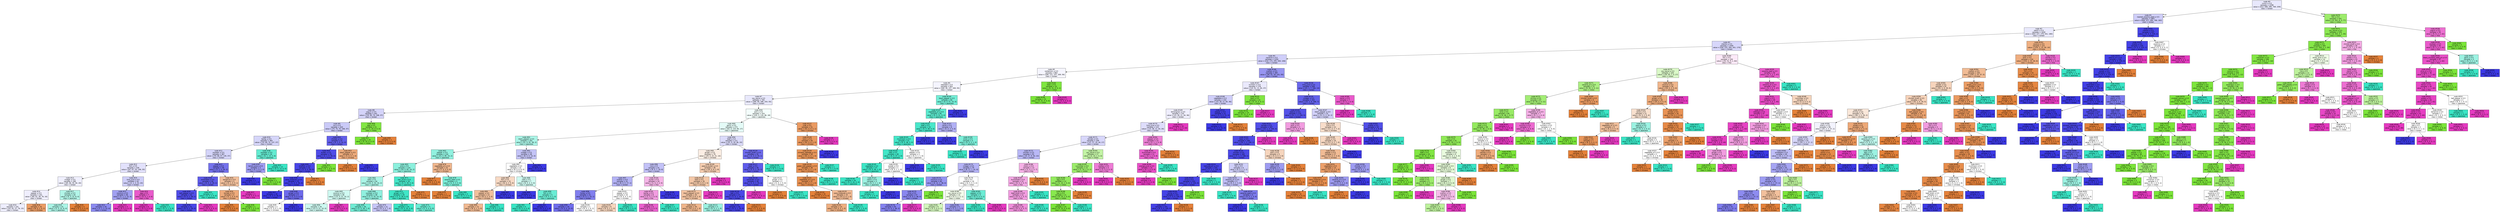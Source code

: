 digraph Tree {
node [shape=box, style="filled", color="black", fontname="helvetica"] ;
edge [fontname="helvetica"] ;
0 [label=<node &#35;0<br/>cumin &le; 0.5<br/>samples = 2298<br/>value = [412, 568, 290, 769, 259]<br/>class = korean>, fillcolor="#e8e8fc"] ;
1 [label=<node &#35;1<br/>roasted_sesame_seed &le; 0.5<br/>samples = 1867<br/>value = [408, 227, 284, 766, 182]<br/>class = korean>, fillcolor="#cfcef9"] ;
0 -> 1 [labeldistance=2.5, labelangle=45, headlabel="True"] ;
2 [label=<node &#35;2<br/>starch &le; 0.5<br/>samples = 1630<br/>value = [403, 227, 279, 541, 180]<br/>class = korean>, fillcolor="#e9e9fc"] ;
1 -> 2 ;
3 [label=<node &#35;3<br/>cilantro &le; 0.5<br/>samples = 1409<br/>value = [249, 225, 264, 501, 170]<br/>class = korean>, fillcolor="#d7d6fa"] ;
2 -> 3 ;
4 [label=<node &#35;4<br/>cayenne &le; 0.5<br/>samples = 1250<br/>value = [216, 173, 255, 500, 106]<br/>class = korean>, fillcolor="#cfcef9"] ;
3 -> 4 ;
5 [label=<node &#35;5<br/>cardamom &le; 0.5<br/>samples = 863<br/>value = [180, 121, 237, 269, 56]<br/>class = korean>, fillcolor="#f5f5fe"] ;
4 -> 5 ;
6 [label=<node &#35;6<br/>seaweed &le; 0.5<br/>samples = 831<br/>value = [180, 90, 237, 269, 55]<br/>class = korean>, fillcolor="#f4f4fe"] ;
5 -> 6 ;
7 [label=<node &#35;7<br/>soy_sauce &le; 0.5<br/>samples = 765<br/>value = [180, 90, 186, 254, 55]<br/>class = korean>, fillcolor="#e8e8fc"] ;
6 -> 7 ;
8 [label=<node &#35;8<br/>yogurt &le; 0.5<br/>samples = 441<br/>value = [76, 90, 70, 168, 37]<br/>class = korean>, fillcolor="#d4d3f9"] ;
7 -> 8 ;
9 [label=<node &#35;9<br/>nut &le; 0.5<br/>samples = 420<br/>value = [75, 70, 70, 168, 37]<br/>class = korean>, fillcolor="#cacaf8"] ;
8 -> 9 ;
10 [label=<node &#35;10<br/>barley &le; 0.5<br/>samples = 383<br/>value = [70, 69, 70, 137, 37]<br/>class = korean>, fillcolor="#d5d5f9"] ;
9 -> 10 ;
11 [label=<node &#35;11<br/>soybean &le; 0.5<br/>samples = 367<br/>value = [70, 68, 57, 135, 37]<br/>class = korean>, fillcolor="#d4d4f9"] ;
10 -> 11 ;
12 [label=<node &#35;12<br/>fish &le; 0.5<br/>samples = 328<br/>value = [67, 67, 53, 106, 35]<br/>class = korean>, fillcolor="#e2e1fb"] ;
11 -> 12 ;
13 [label=<node &#35;13<br/>vinegar &le; 0.5<br/>samples = 285<br/>value = [65, 66, 50, 84, 20]<br/>class = korean>, fillcolor="#efeffd"] ;
12 -> 13 ;
14 [label=<node &#35;14<br/>pepper &le; 0.5<br/>samples = 241<br/>value = [60, 61, 28, 76, 16]<br/>class = korean>, fillcolor="#efeefd"] ;
13 -> 14 ;
15 [label=<node &#35;15<br/>samples = 231<br/>value = [52, 61, 27, 76, 15]<br/>class = korean>, fillcolor="#eeeefd"] ;
14 -> 15 ;
16 [label=<node &#35;16<br/>samples = 10<br/>value = [8, 0, 1, 0, 1]<br/>class = chinese>, fillcolor="#eb9d65"] ;
14 -> 16 ;
17 [label=<node &#35;17<br/>chicken &le; 0.5<br/>samples = 44<br/>value = [5, 5, 22, 8, 4]<br/>class = japanese>, fillcolor="#b2f5e8"] ;
13 -> 17 ;
18 [label=<node &#35;18<br/>samples = 41<br/>value = [2, 5, 22, 8, 4]<br/>class = japanese>, fillcolor="#abf4e6"] ;
17 -> 18 ;
19 [label=<node &#35;19<br/>samples = 3<br/>value = [3, 0, 0, 0, 0]<br/>class = chinese>, fillcolor="#e58139"] ;
17 -> 19 ;
20 [label=<node &#35;20<br/>lime_juice &le; 0.5<br/>samples = 43<br/>value = [2, 1, 3, 22, 15]<br/>class = korean>, fillcolor="#cecef8"] ;
12 -> 20 ;
21 [label=<node &#35;21<br/>coconut &le; 0.5<br/>samples = 36<br/>value = [2, 1, 2, 22, 9]<br/>class = korean>, fillcolor="#a1a0f2"] ;
20 -> 21 ;
22 [label=<node &#35;22<br/>samples = 33<br/>value = [2, 1, 2, 22, 6]<br/>class = korean>, fillcolor="#8b8af0"] ;
21 -> 22 ;
23 [label=<node &#35;23<br/>samples = 3<br/>value = [0, 0, 0, 0, 3]<br/>class = thai>, fillcolor="#e539c0"] ;
21 -> 23 ;
24 [label=<node &#35;24<br/>egg &le; 0.5<br/>samples = 7<br/>value = [0, 0, 1, 0, 6]<br/>class = thai>, fillcolor="#e95acb"] ;
20 -> 24 ;
25 [label=<node &#35;25<br/>samples = 6<br/>value = [0, 0, 0, 0, 6]<br/>class = thai>, fillcolor="#e539c0"] ;
24 -> 25 ;
26 [label=<node &#35;26<br/>samples = 1<br/>value = [0, 0, 1, 0, 0]<br/>class = japanese>, fillcolor="#39e5c5"] ;
24 -> 26 ;
27 [label=<node &#35;27<br/>pepper &le; 0.5<br/>samples = 39<br/>value = [3, 1, 4, 29, 2]<br/>class = korean>, fillcolor="#7472ec"] ;
11 -> 27 ;
28 [label=<node &#35;28<br/>enokidake &le; 0.5<br/>samples = 34<br/>value = [0, 0, 4, 29, 1]<br/>class = korean>, fillcolor="#5d5ae9"] ;
27 -> 28 ;
29 [label=<node &#35;29<br/>bell_pepper &le; 0.5<br/>samples = 32<br/>value = [0, 0, 2, 29, 1]<br/>class = korean>, fillcolor="#504de8"] ;
28 -> 29 ;
30 [label=<node &#35;30<br/>samples = 31<br/>value = [0, 0, 2, 29, 0]<br/>class = korean>, fillcolor="#4947e7"] ;
29 -> 30 ;
31 [label=<node &#35;31<br/>samples = 1<br/>value = [0, 0, 0, 0, 1]<br/>class = thai>, fillcolor="#e539c0"] ;
29 -> 31 ;
32 [label=<node &#35;32<br/>samples = 2<br/>value = [0, 0, 2, 0, 0]<br/>class = japanese>, fillcolor="#39e5c5"] ;
28 -> 32 ;
33 [label=<node &#35;33<br/>tangerine &le; 0.5<br/>samples = 5<br/>value = [3, 1, 0, 0, 1]<br/>class = chinese>, fillcolor="#f2c09c"] ;
27 -> 33 ;
34 [label=<node &#35;34<br/>tomato &le; 0.5<br/>samples = 4<br/>value = [3, 1, 0, 0, 0]<br/>class = chinese>, fillcolor="#eeab7b"] ;
33 -> 34 ;
35 [label=<node &#35;35<br/>samples = 3<br/>value = [3, 0, 0, 0, 0]<br/>class = chinese>, fillcolor="#e58139"] ;
34 -> 35 ;
36 [label=<node &#35;36<br/>samples = 1<br/>value = [0, 1, 0, 0, 0]<br/>class = indian>, fillcolor="#7be539"] ;
34 -> 36 ;
37 [label=<node &#35;37<br/>samples = 1<br/>value = [0, 0, 0, 0, 1]<br/>class = thai>, fillcolor="#e539c0"] ;
33 -> 37 ;
38 [label=<node &#35;38<br/>soybean &le; 0.5<br/>samples = 16<br/>value = [0, 1, 13, 2, 0]<br/>class = japanese>, fillcolor="#63ebd1"] ;
10 -> 38 ;
39 [label=<node &#35;39<br/>lemon_juice &le; 0.5<br/>samples = 3<br/>value = [0, 1, 0, 2, 0]<br/>class = korean>, fillcolor="#9e9cf2"] ;
38 -> 39 ;
40 [label=<node &#35;40<br/>samples = 2<br/>value = [0, 0, 0, 2, 0]<br/>class = korean>, fillcolor="#3c39e5"] ;
39 -> 40 ;
41 [label=<node &#35;41<br/>samples = 1<br/>value = [0, 1, 0, 0, 0]<br/>class = indian>, fillcolor="#7be539"] ;
39 -> 41 ;
42 [label=<node &#35;42<br/>samples = 13<br/>value = [0, 0, 13, 0, 0]<br/>class = japanese>, fillcolor="#39e5c5"] ;
38 -> 42 ;
43 [label=<node &#35;43<br/>chicken &le; 0.5<br/>samples = 37<br/>value = [5, 1, 0, 31, 0]<br/>class = korean>, fillcolor="#615eea"] ;
9 -> 43 ;
44 [label=<node &#35;44<br/>butter &le; 0.5<br/>samples = 33<br/>value = [2, 1, 0, 30, 0]<br/>class = korean>, fillcolor="#4f4ce8"] ;
43 -> 44 ;
45 [label=<node &#35;45<br/>shellfish &le; 0.5<br/>samples = 32<br/>value = [2, 0, 0, 30, 0]<br/>class = korean>, fillcolor="#4946e7"] ;
44 -> 45 ;
46 [label=<node &#35;46<br/>cane_molasses &le; 0.5<br/>samples = 31<br/>value = [1, 0, 0, 30, 0]<br/>class = korean>, fillcolor="#4240e6"] ;
45 -> 46 ;
47 [label=<node &#35;47<br/>samples = 26<br/>value = [0, 0, 0, 26, 0]<br/>class = korean>, fillcolor="#3c39e5"] ;
46 -> 47 ;
48 [label=<node &#35;48<br/>ginger &le; 0.5<br/>samples = 5<br/>value = [1, 0, 0, 4, 0]<br/>class = korean>, fillcolor="#6d6aec"] ;
46 -> 48 ;
49 [label=<node &#35;49<br/>samples = 2<br/>value = [1, 0, 0, 1, 0]<br/>class = chinese>, fillcolor="#ffffff"] ;
48 -> 49 ;
50 [label=<node &#35;50<br/>samples = 3<br/>value = [0, 0, 0, 3, 0]<br/>class = korean>, fillcolor="#3c39e5"] ;
48 -> 50 ;
51 [label=<node &#35;51<br/>samples = 1<br/>value = [1, 0, 0, 0, 0]<br/>class = chinese>, fillcolor="#e58139"] ;
45 -> 51 ;
52 [label=<node &#35;52<br/>samples = 1<br/>value = [0, 1, 0, 0, 0]<br/>class = indian>, fillcolor="#7be539"] ;
44 -> 52 ;
53 [label=<node &#35;53<br/>black_pepper &le; 0.5<br/>samples = 4<br/>value = [3, 0, 0, 1, 0]<br/>class = chinese>, fillcolor="#eeab7b"] ;
43 -> 53 ;
54 [label=<node &#35;54<br/>samples = 3<br/>value = [3, 0, 0, 0, 0]<br/>class = chinese>, fillcolor="#e58139"] ;
53 -> 54 ;
55 [label=<node &#35;55<br/>samples = 1<br/>value = [0, 0, 0, 1, 0]<br/>class = korean>, fillcolor="#3c39e5"] ;
53 -> 55 ;
56 [label=<node &#35;56<br/>egg &le; 0.5<br/>samples = 21<br/>value = [1, 20, 0, 0, 0]<br/>class = indian>, fillcolor="#82e643"] ;
8 -> 56 ;
57 [label=<node &#35;57<br/>samples = 20<br/>value = [0, 20, 0, 0, 0]<br/>class = indian>, fillcolor="#7be539"] ;
56 -> 57 ;
58 [label=<node &#35;58<br/>samples = 1<br/>value = [1, 0, 0, 0, 0]<br/>class = chinese>, fillcolor="#e58139"] ;
56 -> 58 ;
59 [label=<node &#35;59<br/>pork &le; 0.5<br/>samples = 324<br/>value = [104, 0, 116, 86, 18]<br/>class = japanese>, fillcolor="#f4fefc"] ;
7 -> 59 ;
60 [label=<node &#35;60<br/>garlic &le; 0.5<br/>samples = 273<br/>value = [62, 0, 110, 84, 17]<br/>class = japanese>, fillcolor="#e4fbf7"] ;
59 -> 60 ;
61 [label=<node &#35;61<br/>black_pepper &le; 0.5<br/>samples = 162<br/>value = [31, 0, 91, 38, 2]<br/>class = japanese>, fillcolor="#aaf4e6"] ;
60 -> 61 ;
62 [label=<node &#35;62<br/>pepper &le; 0.5<br/>samples = 134<br/>value = [23, 0, 85, 24, 2]<br/>class = japanese>, fillcolor="#91f1df"] ;
61 -> 62 ;
63 [label=<node &#35;63<br/>wine &le; 0.5<br/>samples = 124<br/>value = [16, 0, 82, 24, 2]<br/>class = japanese>, fillcolor="#8cf0dd"] ;
62 -> 63 ;
64 [label=<node &#35;64<br/>sake &le; 0.5<br/>samples = 94<br/>value = [14, 0, 54, 24, 2]<br/>class = japanese>, fillcolor="#aaf4e6"] ;
63 -> 64 ;
65 [label=<node &#35;65<br/>coconut &le; 0.5<br/>samples = 46<br/>value = [13, 0, 21, 10, 2]<br/>class = japanese>, fillcolor="#cff9f1"] ;
64 -> 65 ;
66 [label=<node &#35;66<br/>samples = 44<br/>value = [13, 0, 21, 10, 0]<br/>class = japanese>, fillcolor="#ccf8f0"] ;
65 -> 66 ;
67 [label=<node &#35;67<br/>samples = 2<br/>value = [0, 0, 0, 0, 2]<br/>class = thai>, fillcolor="#e539c0"] ;
65 -> 67 ;
68 [label=<node &#35;68<br/>soybean &le; 0.5<br/>samples = 48<br/>value = [1, 0, 33, 14, 0]<br/>class = japanese>, fillcolor="#90f0df"] ;
64 -> 68 ;
69 [label=<node &#35;69<br/>samples = 36<br/>value = [1, 0, 28, 7, 0]<br/>class = japanese>, fillcolor="#70ecd5"] ;
68 -> 69 ;
70 [label=<node &#35;70<br/>samples = 12<br/>value = [0, 0, 5, 7, 0]<br/>class = korean>, fillcolor="#c7c6f8"] ;
68 -> 70 ;
71 [label=<node &#35;71<br/>star_anise &le; 0.5<br/>samples = 30<br/>value = [2, 0, 28, 0, 0]<br/>class = japanese>, fillcolor="#47e7c9"] ;
63 -> 71 ;
72 [label=<node &#35;72<br/>ginger &le; 0.5<br/>samples = 29<br/>value = [1, 0, 28, 0, 0]<br/>class = japanese>, fillcolor="#40e6c7"] ;
71 -> 72 ;
73 [label=<node &#35;73<br/>samples = 24<br/>value = [0, 0, 24, 0, 0]<br/>class = japanese>, fillcolor="#39e5c5"] ;
72 -> 73 ;
74 [label=<node &#35;74<br/>samples = 5<br/>value = [1, 0, 4, 0, 0]<br/>class = japanese>, fillcolor="#6aecd4"] ;
72 -> 74 ;
75 [label=<node &#35;75<br/>samples = 1<br/>value = [1, 0, 0, 0, 0]<br/>class = chinese>, fillcolor="#e58139"] ;
71 -> 75 ;
76 [label=<node &#35;76<br/>vegetable_oil &le; 0.5<br/>samples = 10<br/>value = [7, 0, 3, 0, 0]<br/>class = chinese>, fillcolor="#f0b78e"] ;
62 -> 76 ;
77 [label=<node &#35;77<br/>samples = 6<br/>value = [6, 0, 0, 0, 0]<br/>class = chinese>, fillcolor="#e58139"] ;
76 -> 77 ;
78 [label=<node &#35;78<br/>sesame_seed &le; 0.5<br/>samples = 4<br/>value = [1, 0, 3, 0, 0]<br/>class = japanese>, fillcolor="#7beed8"] ;
76 -> 78 ;
79 [label=<node &#35;79<br/>samples = 1<br/>value = [1, 0, 0, 0, 0]<br/>class = chinese>, fillcolor="#e58139"] ;
78 -> 79 ;
80 [label=<node &#35;80<br/>samples = 3<br/>value = [0, 0, 3, 0, 0]<br/>class = japanese>, fillcolor="#39e5c5"] ;
78 -> 80 ;
81 [label=<node &#35;81<br/>vinegar &le; 0.5<br/>samples = 28<br/>value = [8, 0, 6, 14, 0]<br/>class = korean>, fillcolor="#c4c4f7"] ;
61 -> 81 ;
82 [label=<node &#35;82<br/>vegetable &le; 0.5<br/>samples = 22<br/>value = [8, 0, 6, 8, 0]<br/>class = chinese>, fillcolor="#ffffff"] ;
81 -> 82 ;
83 [label=<node &#35;83<br/>fish &le; 0.5<br/>samples = 15<br/>value = [8, 0, 2, 5, 0]<br/>class = chinese>, fillcolor="#f7d9c4"] ;
82 -> 83 ;
84 [label=<node &#35;84<br/>pepper &le; 0.5<br/>samples = 13<br/>value = [8, 0, 2, 3, 0]<br/>class = chinese>, fillcolor="#f2c09c"] ;
83 -> 84 ;
85 [label=<node &#35;85<br/>samples = 12<br/>value = [8, 0, 1, 3, 0]<br/>class = chinese>, fillcolor="#f1b991"] ;
84 -> 85 ;
86 [label=<node &#35;86<br/>samples = 1<br/>value = [0, 0, 1, 0, 0]<br/>class = japanese>, fillcolor="#39e5c5"] ;
84 -> 86 ;
87 [label=<node &#35;87<br/>samples = 2<br/>value = [0, 0, 0, 2, 0]<br/>class = korean>, fillcolor="#3c39e5"] ;
83 -> 87 ;
88 [label=<node &#35;88<br/>sake &le; 0.5<br/>samples = 7<br/>value = [0, 0, 4, 3, 0]<br/>class = japanese>, fillcolor="#cef8f0"] ;
82 -> 88 ;
89 [label=<node &#35;89<br/>samples = 2<br/>value = [0, 0, 0, 2, 0]<br/>class = korean>, fillcolor="#3c39e5"] ;
88 -> 89 ;
90 [label=<node &#35;90<br/>fish &le; 0.5<br/>samples = 5<br/>value = [0, 0, 4, 1, 0]<br/>class = japanese>, fillcolor="#6aecd4"] ;
88 -> 90 ;
91 [label=<node &#35;91<br/>samples = 4<br/>value = [0, 0, 4, 0, 0]<br/>class = japanese>, fillcolor="#39e5c5"] ;
90 -> 91 ;
92 [label=<node &#35;92<br/>samples = 1<br/>value = [0, 0, 0, 1, 0]<br/>class = korean>, fillcolor="#3c39e5"] ;
90 -> 92 ;
93 [label=<node &#35;93<br/>samples = 6<br/>value = [0, 0, 0, 6, 0]<br/>class = korean>, fillcolor="#3c39e5"] ;
81 -> 93 ;
94 [label=<node &#35;94<br/>beef &le; 0.5<br/>samples = 111<br/>value = [31, 0, 19, 46, 15]<br/>class = korean>, fillcolor="#dadafa"] ;
60 -> 94 ;
95 [label=<node &#35;95<br/>ginger &le; 0.5<br/>samples = 79<br/>value = [29, 0, 15, 21, 14]<br/>class = chinese>, fillcolor="#fbeee4"] ;
94 -> 95 ;
96 [label=<node &#35;96<br/>rice &le; 0.5<br/>samples = 41<br/>value = [9, 0, 7, 19, 6]<br/>class = korean>, fillcolor="#c2c1f7"] ;
95 -> 96 ;
97 [label=<node &#35;97<br/>scallion &le; 0.5<br/>samples = 31<br/>value = [8, 0, 5, 17, 1]<br/>class = korean>, fillcolor="#b3b2f5"] ;
96 -> 97 ;
98 [label=<node &#35;98<br/>honey &le; 0.5<br/>samples = 21<br/>value = [4, 0, 1, 15, 1]<br/>class = korean>, fillcolor="#817fee"] ;
97 -> 98 ;
99 [label=<node &#35;99<br/>samples = 19<br/>value = [4, 0, 0, 15, 0]<br/>class = korean>, fillcolor="#706eec"] ;
98 -> 99 ;
100 [label=<node &#35;100<br/>samples = 2<br/>value = [0, 0, 1, 0, 1]<br/>class = japanese>, fillcolor="#ffffff"] ;
98 -> 100 ;
101 [label=<node &#35;101<br/>pepper &le; 0.5<br/>samples = 10<br/>value = [4, 0, 4, 2, 0]<br/>class = chinese>, fillcolor="#ffffff"] ;
97 -> 101 ;
102 [label=<node &#35;102<br/>samples = 8<br/>value = [4, 0, 2, 2, 0]<br/>class = chinese>, fillcolor="#f6d5bd"] ;
101 -> 102 ;
103 [label=<node &#35;103<br/>samples = 2<br/>value = [0, 0, 2, 0, 0]<br/>class = japanese>, fillcolor="#39e5c5"] ;
101 -> 103 ;
104 [label=<node &#35;104<br/>oyster &le; 0.5<br/>samples = 10<br/>value = [1, 0, 2, 2, 5]<br/>class = thai>, fillcolor="#f5b5e7"] ;
96 -> 104 ;
105 [label=<node &#35;105<br/>barley &le; 0.5<br/>samples = 8<br/>value = [1, 0, 2, 0, 5]<br/>class = thai>, fillcolor="#f29ce0"] ;
104 -> 105 ;
106 [label=<node &#35;106<br/>samples = 6<br/>value = [1, 0, 0, 0, 5]<br/>class = thai>, fillcolor="#ea61cd"] ;
105 -> 106 ;
107 [label=<node &#35;107<br/>samples = 2<br/>value = [0, 0, 2, 0, 0]<br/>class = japanese>, fillcolor="#39e5c5"] ;
105 -> 107 ;
108 [label=<node &#35;108<br/>samples = 2<br/>value = [0, 0, 0, 2, 0]<br/>class = korean>, fillcolor="#3c39e5"] ;
104 -> 108 ;
109 [label=<node &#35;109<br/>peanut_butter &le; 0.5<br/>samples = 38<br/>value = [20, 0, 8, 2, 8]<br/>class = chinese>, fillcolor="#f5cdb0"] ;
95 -> 109 ;
110 [label=<node &#35;110<br/>basil &le; 0.5<br/>samples = 35<br/>value = [20, 0, 8, 2, 5]<br/>class = chinese>, fillcolor="#f3c7a7"] ;
109 -> 110 ;
111 [label=<node &#35;111<br/>black_pepper &le; 0.5<br/>samples = 33<br/>value = [20, 0, 8, 2, 3]<br/>class = chinese>, fillcolor="#f3c3a0"] ;
110 -> 111 ;
112 [label=<node &#35;112<br/>samples = 30<br/>value = [20, 0, 6, 1, 3]<br/>class = chinese>, fillcolor="#f0b68c"] ;
111 -> 112 ;
113 [label=<node &#35;113<br/>samples = 3<br/>value = [0, 0, 2, 1, 0]<br/>class = japanese>, fillcolor="#9cf2e2"] ;
111 -> 113 ;
114 [label=<node &#35;114<br/>samples = 2<br/>value = [0, 0, 0, 0, 2]<br/>class = thai>, fillcolor="#e539c0"] ;
110 -> 114 ;
115 [label=<node &#35;115<br/>samples = 3<br/>value = [0, 0, 0, 0, 3]<br/>class = thai>, fillcolor="#e539c0"] ;
109 -> 115 ;
116 [label=<node &#35;116<br/>chicken_broth &le; 0.5<br/>samples = 32<br/>value = [2, 0, 4, 25, 1]<br/>class = korean>, fillcolor="#6d6aec"] ;
94 -> 116 ;
117 [label=<node &#35;117<br/>bean &le; 0.5<br/>samples = 30<br/>value = [2, 0, 2, 25, 1]<br/>class = korean>, fillcolor="#5f5cea"] ;
116 -> 117 ;
118 [label=<node &#35;118<br/>coriander &le; 0.5<br/>samples = 28<br/>value = [1, 0, 1, 25, 1]<br/>class = korean>, fillcolor="#524fe8"] ;
117 -> 118 ;
119 [label=<node &#35;119<br/>leek &le; 0.5<br/>samples = 27<br/>value = [1, 0, 1, 25, 0]<br/>class = korean>, fillcolor="#4b48e7"] ;
118 -> 119 ;
120 [label=<node &#35;120<br/>samples = 26<br/>value = [0, 0, 1, 25, 0]<br/>class = korean>, fillcolor="#4441e6"] ;
119 -> 120 ;
121 [label=<node &#35;121<br/>samples = 1<br/>value = [1, 0, 0, 0, 0]<br/>class = chinese>, fillcolor="#e58139"] ;
119 -> 121 ;
122 [label=<node &#35;122<br/>samples = 1<br/>value = [0, 0, 0, 0, 1]<br/>class = thai>, fillcolor="#e539c0"] ;
118 -> 122 ;
123 [label=<node &#35;123<br/>ginger &le; 0.5<br/>samples = 2<br/>value = [1, 0, 1, 0, 0]<br/>class = chinese>, fillcolor="#ffffff"] ;
117 -> 123 ;
124 [label=<node &#35;124<br/>samples = 1<br/>value = [1, 0, 0, 0, 0]<br/>class = chinese>, fillcolor="#e58139"] ;
123 -> 124 ;
125 [label=<node &#35;125<br/>samples = 1<br/>value = [0, 0, 1, 0, 0]<br/>class = japanese>, fillcolor="#39e5c5"] ;
123 -> 125 ;
126 [label=<node &#35;126<br/>samples = 2<br/>value = [0, 0, 2, 0, 0]<br/>class = japanese>, fillcolor="#39e5c5"] ;
116 -> 126 ;
127 [label=<node &#35;127<br/>crab &le; 0.5<br/>samples = 51<br/>value = [42, 0, 6, 2, 1]<br/>class = chinese>, fillcolor="#ea9a61"] ;
59 -> 127 ;
128 [label=<node &#35;128<br/>raisin &le; 0.5<br/>samples = 50<br/>value = [42, 0, 6, 2, 0]<br/>class = chinese>, fillcolor="#ea985d"] ;
127 -> 128 ;
129 [label=<node &#35;129<br/>chinese_cabbage &le; 0.5<br/>samples = 49<br/>value = [42, 0, 6, 1, 0]<br/>class = chinese>, fillcolor="#e99659"] ;
128 -> 129 ;
130 [label=<node &#35;130<br/>green_bell_pepper &le; 0.5<br/>samples = 48<br/>value = [42, 0, 5, 1, 0]<br/>class = chinese>, fillcolor="#e99355"] ;
129 -> 130 ;
131 [label=<node &#35;131<br/>vegetable_oil &le; 0.5<br/>samples = 47<br/>value = [42, 0, 4, 1, 0]<br/>class = chinese>, fillcolor="#e89050"] ;
130 -> 131 ;
132 [label=<node &#35;132<br/>samples = 32<br/>value = [32, 0, 0, 0, 0]<br/>class = chinese>, fillcolor="#e58139"] ;
131 -> 132 ;
133 [label=<node &#35;133<br/>cane_molasses &le; 0.5<br/>samples = 15<br/>value = [10, 0, 4, 1, 0]<br/>class = chinese>, fillcolor="#f1ba93"] ;
131 -> 133 ;
134 [label=<node &#35;134<br/>samples = 14<br/>value = [10, 0, 3, 1, 0]<br/>class = chinese>, fillcolor="#eeaf81"] ;
133 -> 134 ;
135 [label=<node &#35;135<br/>samples = 1<br/>value = [0, 0, 1, 0, 0]<br/>class = japanese>, fillcolor="#39e5c5"] ;
133 -> 135 ;
136 [label=<node &#35;136<br/>samples = 1<br/>value = [0, 0, 1, 0, 0]<br/>class = japanese>, fillcolor="#39e5c5"] ;
130 -> 136 ;
137 [label=<node &#35;137<br/>samples = 1<br/>value = [0, 0, 1, 0, 0]<br/>class = japanese>, fillcolor="#39e5c5"] ;
129 -> 137 ;
138 [label=<node &#35;138<br/>samples = 1<br/>value = [0, 0, 0, 1, 0]<br/>class = korean>, fillcolor="#3c39e5"] ;
128 -> 138 ;
139 [label=<node &#35;139<br/>samples = 1<br/>value = [0, 0, 0, 0, 1]<br/>class = thai>, fillcolor="#e539c0"] ;
127 -> 139 ;
140 [label=<node &#35;140<br/>black_pepper &le; 0.5<br/>samples = 66<br/>value = [0, 0, 51, 15, 0]<br/>class = japanese>, fillcolor="#73edd6"] ;
6 -> 140 ;
141 [label=<node &#35;141<br/>vegetable_oil &le; 0.5<br/>samples = 60<br/>value = [0, 0, 51, 9, 0]<br/>class = japanese>, fillcolor="#5ceacf"] ;
140 -> 141 ;
142 [label=<node &#35;142<br/>beef &le; 0.5<br/>samples = 52<br/>value = [0, 0, 48, 4, 0]<br/>class = japanese>, fillcolor="#49e7ca"] ;
141 -> 142 ;
143 [label=<node &#35;143<br/>mushroom &le; 0.5<br/>samples = 51<br/>value = [0, 0, 48, 3, 0]<br/>class = japanese>, fillcolor="#45e7c9"] ;
142 -> 143 ;
144 [label=<node &#35;144<br/>kelp &le; 0.5<br/>samples = 49<br/>value = [0, 0, 47, 2, 0]<br/>class = japanese>, fillcolor="#41e6c7"] ;
143 -> 144 ;
145 [label=<node &#35;145<br/>vegetable &le; 0.5<br/>samples = 47<br/>value = [0, 0, 46, 1, 0]<br/>class = japanese>, fillcolor="#3de6c6"] ;
144 -> 145 ;
146 [label=<node &#35;146<br/>samples = 44<br/>value = [0, 0, 44, 0, 0]<br/>class = japanese>, fillcolor="#39e5c5"] ;
145 -> 146 ;
147 [label=<node &#35;147<br/>radish &le; 0.5<br/>samples = 3<br/>value = [0, 0, 2, 1, 0]<br/>class = japanese>, fillcolor="#9cf2e2"] ;
145 -> 147 ;
148 [label=<node &#35;148<br/>samples = 2<br/>value = [0, 0, 2, 0, 0]<br/>class = japanese>, fillcolor="#39e5c5"] ;
147 -> 148 ;
149 [label=<node &#35;149<br/>samples = 1<br/>value = [0, 0, 0, 1, 0]<br/>class = korean>, fillcolor="#3c39e5"] ;
147 -> 149 ;
150 [label=<node &#35;150<br/>wasabi &le; 0.5<br/>samples = 2<br/>value = [0, 0, 1, 1, 0]<br/>class = japanese>, fillcolor="#ffffff"] ;
144 -> 150 ;
151 [label=<node &#35;151<br/>samples = 1<br/>value = [0, 0, 0, 1, 0]<br/>class = korean>, fillcolor="#3c39e5"] ;
150 -> 151 ;
152 [label=<node &#35;152<br/>samples = 1<br/>value = [0, 0, 1, 0, 0]<br/>class = japanese>, fillcolor="#39e5c5"] ;
150 -> 152 ;
153 [label=<node &#35;153<br/>pepper &le; 0.5<br/>samples = 2<br/>value = [0, 0, 1, 1, 0]<br/>class = japanese>, fillcolor="#ffffff"] ;
143 -> 153 ;
154 [label=<node &#35;154<br/>samples = 1<br/>value = [0, 0, 0, 1, 0]<br/>class = korean>, fillcolor="#3c39e5"] ;
153 -> 154 ;
155 [label=<node &#35;155<br/>samples = 1<br/>value = [0, 0, 1, 0, 0]<br/>class = japanese>, fillcolor="#39e5c5"] ;
153 -> 155 ;
156 [label=<node &#35;156<br/>samples = 1<br/>value = [0, 0, 0, 1, 0]<br/>class = korean>, fillcolor="#3c39e5"] ;
142 -> 156 ;
157 [label=<node &#35;157<br/>carrot &le; 0.5<br/>samples = 8<br/>value = [0, 0, 3, 5, 0]<br/>class = korean>, fillcolor="#b1b0f5"] ;
141 -> 157 ;
158 [label=<node &#35;158<br/>samples = 4<br/>value = [0, 0, 0, 4, 0]<br/>class = korean>, fillcolor="#3c39e5"] ;
157 -> 158 ;
159 [label=<node &#35;159<br/>onion &le; 0.5<br/>samples = 4<br/>value = [0, 0, 3, 1, 0]<br/>class = japanese>, fillcolor="#7beed8"] ;
157 -> 159 ;
160 [label=<node &#35;160<br/>samples = 3<br/>value = [0, 0, 3, 0, 0]<br/>class = japanese>, fillcolor="#39e5c5"] ;
159 -> 160 ;
161 [label=<node &#35;161<br/>samples = 1<br/>value = [0, 0, 0, 1, 0]<br/>class = korean>, fillcolor="#3c39e5"] ;
159 -> 161 ;
162 [label=<node &#35;162<br/>samples = 6<br/>value = [0, 0, 0, 6, 0]<br/>class = korean>, fillcolor="#3c39e5"] ;
140 -> 162 ;
163 [label=<node &#35;163<br/>bean &le; 0.5<br/>samples = 32<br/>value = [0, 31, 0, 0, 1]<br/>class = indian>, fillcolor="#7fe63f"] ;
5 -> 163 ;
164 [label=<node &#35;164<br/>samples = 31<br/>value = [0, 31, 0, 0, 0]<br/>class = indian>, fillcolor="#7be539"] ;
163 -> 164 ;
165 [label=<node &#35;165<br/>samples = 1<br/>value = [0, 0, 0, 0, 1]<br/>class = thai>, fillcolor="#e539c0"] ;
163 -> 165 ;
166 [label=<node &#35;166<br/>scallion &le; 0.5<br/>samples = 387<br/>value = [36, 52, 18, 231, 50]<br/>class = korean>, fillcolor="#9795f1"] ;
4 -> 166 ;
167 [label=<node &#35;167<br/>turmeric &le; 0.5<br/>samples = 178<br/>value = [14, 51, 11, 65, 37]<br/>class = korean>, fillcolor="#eae9fc"] ;
166 -> 167 ;
168 [label=<node &#35;168<br/>vegetable &le; 0.5<br/>samples = 154<br/>value = [14, 28, 11, 65, 36]<br/>class = korean>, fillcolor="#cfcef9"] ;
167 -> 168 ;
169 [label=<node &#35;169<br/>lemongrass &le; 0.5<br/>samples = 132<br/>value = [13, 28, 11, 44, 36]<br/>class = korean>, fillcolor="#efeefd"] ;
168 -> 169 ;
170 [label=<node &#35;170<br/>lime_juice &le; 0.5<br/>samples = 122<br/>value = [13, 28, 11, 44, 26]<br/>class = korean>, fillcolor="#deddfb"] ;
169 -> 170 ;
171 [label=<node &#35;171<br/>tomato &le; 0.5<br/>samples = 109<br/>value = [11, 27, 10, 44, 17]<br/>class = korean>, fillcolor="#d7d6fa"] ;
170 -> 171 ;
172 [label=<node &#35;172<br/>chicken &le; 0.5<br/>samples = 92<br/>value = [9, 17, 9, 44, 13]<br/>class = korean>, fillcolor="#b9b8f6"] ;
171 -> 172 ;
173 [label=<node &#35;173<br/>vinegar &le; 0.5<br/>samples = 79<br/>value = [8, 17, 7, 41, 6]<br/>class = korean>, fillcolor="#b4b2f5"] ;
172 -> 173 ;
174 [label=<node &#35;174<br/>coconut &le; 0.5<br/>samples = 60<br/>value = [4, 12, 2, 38, 4]<br/>class = korean>, fillcolor="#9594f1"] ;
173 -> 174 ;
175 [label=<node &#35;175<br/>lime &le; 0.5<br/>samples = 57<br/>value = [4, 9, 2, 38, 4]<br/>class = korean>, fillcolor="#8987ef"] ;
174 -> 175 ;
176 [label=<node &#35;176<br/>samples = 55<br/>value = [4, 9, 2, 38, 2]<br/>class = korean>, fillcolor="#8482ef"] ;
175 -> 176 ;
177 [label=<node &#35;177<br/>samples = 2<br/>value = [0, 0, 0, 0, 2]<br/>class = thai>, fillcolor="#e539c0"] ;
175 -> 177 ;
178 [label=<node &#35;178<br/>samples = 3<br/>value = [0, 3, 0, 0, 0]<br/>class = indian>, fillcolor="#7be539"] ;
174 -> 178 ;
179 [label=<node &#35;179<br/>rice &le; 0.5<br/>samples = 19<br/>value = [4, 5, 5, 3, 2]<br/>class = indian>, fillcolor="#ffffff"] ;
173 -> 179 ;
180 [label=<node &#35;180<br/>soy_sauce &le; 0.5<br/>samples = 14<br/>value = [4, 5, 1, 3, 1]<br/>class = indian>, fillcolor="#f2fceb"] ;
179 -> 180 ;
181 [label=<node &#35;181<br/>samples = 9<br/>value = [3, 5, 0, 0, 1]<br/>class = indian>, fillcolor="#d3f6bd"] ;
180 -> 181 ;
182 [label=<node &#35;182<br/>samples = 5<br/>value = [1, 0, 1, 3, 0]<br/>class = korean>, fillcolor="#9e9cf2"] ;
180 -> 182 ;
183 [label=<node &#35;183<br/>pepper &le; 0.5<br/>samples = 5<br/>value = [0, 0, 4, 0, 1]<br/>class = japanese>, fillcolor="#6aecd4"] ;
179 -> 183 ;
184 [label=<node &#35;184<br/>samples = 4<br/>value = [0, 0, 4, 0, 0]<br/>class = japanese>, fillcolor="#39e5c5"] ;
183 -> 184 ;
185 [label=<node &#35;185<br/>samples = 1<br/>value = [0, 0, 0, 0, 1]<br/>class = thai>, fillcolor="#e539c0"] ;
183 -> 185 ;
186 [label=<node &#35;186<br/>sherry &le; 0.5<br/>samples = 13<br/>value = [1, 0, 2, 3, 7]<br/>class = thai>, fillcolor="#f5b0e6"] ;
172 -> 186 ;
187 [label=<node &#35;187<br/>buckwheat &le; 0.5<br/>samples = 12<br/>value = [0, 0, 2, 3, 7]<br/>class = thai>, fillcolor="#f3a7e3"] ;
186 -> 187 ;
188 [label=<node &#35;188<br/>beef_broth &le; 0.5<br/>samples = 11<br/>value = [0, 0, 1, 3, 7]<br/>class = thai>, fillcolor="#f29ce0"] ;
187 -> 188 ;
189 [label=<node &#35;189<br/>samples = 10<br/>value = [0, 0, 0, 3, 7]<br/>class = thai>, fillcolor="#f08edb"] ;
188 -> 189 ;
190 [label=<node &#35;190<br/>samples = 1<br/>value = [0, 0, 1, 0, 0]<br/>class = japanese>, fillcolor="#39e5c5"] ;
188 -> 190 ;
191 [label=<node &#35;191<br/>samples = 1<br/>value = [0, 0, 1, 0, 0]<br/>class = japanese>, fillcolor="#39e5c5"] ;
187 -> 191 ;
192 [label=<node &#35;192<br/>samples = 1<br/>value = [1, 0, 0, 0, 0]<br/>class = chinese>, fillcolor="#e58139"] ;
186 -> 192 ;
193 [label=<node &#35;193<br/>soy_sauce &le; 0.5<br/>samples = 17<br/>value = [2, 10, 1, 0, 4]<br/>class = indian>, fillcolor="#c2f3a4"] ;
171 -> 193 ;
194 [label=<node &#35;194<br/>cucumber &le; 0.5<br/>samples = 13<br/>value = [1, 10, 1, 0, 1]<br/>class = indian>, fillcolor="#9cec6b"] ;
193 -> 194 ;
195 [label=<node &#35;195<br/>egg &le; 0.5<br/>samples = 12<br/>value = [1, 10, 1, 0, 0]<br/>class = indian>, fillcolor="#93ea5d"] ;
194 -> 195 ;
196 [label=<node &#35;196<br/>bay &le; 0.5<br/>samples = 11<br/>value = [0, 10, 1, 0, 0]<br/>class = indian>, fillcolor="#88e84d"] ;
195 -> 196 ;
197 [label=<node &#35;197<br/>samples = 10<br/>value = [0, 10, 0, 0, 0]<br/>class = indian>, fillcolor="#7be539"] ;
196 -> 197 ;
198 [label=<node &#35;198<br/>samples = 1<br/>value = [0, 0, 1, 0, 0]<br/>class = japanese>, fillcolor="#39e5c5"] ;
196 -> 198 ;
199 [label=<node &#35;199<br/>samples = 1<br/>value = [1, 0, 0, 0, 0]<br/>class = chinese>, fillcolor="#e58139"] ;
195 -> 199 ;
200 [label=<node &#35;200<br/>samples = 1<br/>value = [0, 0, 0, 0, 1]<br/>class = thai>, fillcolor="#e539c0"] ;
194 -> 200 ;
201 [label=<node &#35;201<br/>scallop &le; 0.5<br/>samples = 4<br/>value = [1, 0, 0, 0, 3]<br/>class = thai>, fillcolor="#ee7bd5"] ;
193 -> 201 ;
202 [label=<node &#35;202<br/>samples = 3<br/>value = [0, 0, 0, 0, 3]<br/>class = thai>, fillcolor="#e539c0"] ;
201 -> 202 ;
203 [label=<node &#35;203<br/>samples = 1<br/>value = [1, 0, 0, 0, 0]<br/>class = chinese>, fillcolor="#e58139"] ;
201 -> 203 ;
204 [label=<node &#35;204<br/>pepper &le; 0.5<br/>samples = 13<br/>value = [2, 1, 1, 0, 9]<br/>class = thai>, fillcolor="#ee81d7"] ;
170 -> 204 ;
205 [label=<node &#35;205<br/>buckwheat &le; 0.5<br/>samples = 11<br/>value = [0, 1, 1, 0, 9]<br/>class = thai>, fillcolor="#ea61cd"] ;
204 -> 205 ;
206 [label=<node &#35;206<br/>orange_juice &le; 0.5<br/>samples = 10<br/>value = [0, 1, 0, 0, 9]<br/>class = thai>, fillcolor="#e84fc7"] ;
205 -> 206 ;
207 [label=<node &#35;207<br/>samples = 9<br/>value = [0, 0, 0, 0, 9]<br/>class = thai>, fillcolor="#e539c0"] ;
206 -> 207 ;
208 [label=<node &#35;208<br/>samples = 1<br/>value = [0, 1, 0, 0, 0]<br/>class = indian>, fillcolor="#7be539"] ;
206 -> 208 ;
209 [label=<node &#35;209<br/>samples = 1<br/>value = [0, 0, 1, 0, 0]<br/>class = japanese>, fillcolor="#39e5c5"] ;
205 -> 209 ;
210 [label=<node &#35;210<br/>samples = 2<br/>value = [2, 0, 0, 0, 0]<br/>class = chinese>, fillcolor="#e58139"] ;
204 -> 210 ;
211 [label=<node &#35;211<br/>samples = 10<br/>value = [0, 0, 0, 0, 10]<br/>class = thai>, fillcolor="#e539c0"] ;
169 -> 211 ;
212 [label=<node &#35;212<br/>pepper &le; 0.5<br/>samples = 22<br/>value = [1, 0, 0, 21, 0]<br/>class = korean>, fillcolor="#4542e6"] ;
168 -> 212 ;
213 [label=<node &#35;213<br/>samples = 21<br/>value = [0, 0, 0, 21, 0]<br/>class = korean>, fillcolor="#3c39e5"] ;
212 -> 213 ;
214 [label=<node &#35;214<br/>samples = 1<br/>value = [1, 0, 0, 0, 0]<br/>class = chinese>, fillcolor="#e58139"] ;
212 -> 214 ;
215 [label=<node &#35;215<br/>basil &le; 0.5<br/>samples = 24<br/>value = [0, 23, 0, 0, 1]<br/>class = indian>, fillcolor="#81e642"] ;
167 -> 215 ;
216 [label=<node &#35;216<br/>samples = 23<br/>value = [0, 23, 0, 0, 0]<br/>class = indian>, fillcolor="#7be539"] ;
215 -> 216 ;
217 [label=<node &#35;217<br/>samples = 1<br/>value = [0, 0, 0, 0, 1]<br/>class = thai>, fillcolor="#e539c0"] ;
215 -> 217 ;
218 [label=<node &#35;218<br/>lime_juice &le; 0.5<br/>samples = 209<br/>value = [22, 1, 7, 166, 13]<br/>class = korean>, fillcolor="#6967eb"] ;
166 -> 218 ;
219 [label=<node &#35;219<br/>vinegar &le; 0.5<br/>samples = 202<br/>value = [22, 1, 6, 166, 7]<br/>class = korean>, fillcolor="#6361ea"] ;
218 -> 219 ;
220 [label=<node &#35;220<br/>peanut &le; 0.5<br/>samples = 170<br/>value = [11, 1, 3, 150, 5]<br/>class = korean>, fillcolor="#5552e8"] ;
219 -> 220 ;
221 [label=<node &#35;221<br/>tomato &le; 0.5<br/>samples = 167<br/>value = [10, 1, 3, 150, 3]<br/>class = korean>, fillcolor="#514ee8"] ;
220 -> 221 ;
222 [label=<node &#35;222<br/>bean &le; 0.5<br/>samples = 165<br/>value = [10, 1, 3, 150, 1]<br/>class = korean>, fillcolor="#4f4ce8"] ;
221 -> 222 ;
223 [label=<node &#35;223<br/>chicken &le; 0.5<br/>samples = 160<br/>value = [7, 1, 3, 148, 1]<br/>class = korean>, fillcolor="#4b49e7"] ;
222 -> 223 ;
224 [label=<node &#35;224<br/>katsuobushi &le; 0.5<br/>samples = 154<br/>value = [7, 1, 1, 145, 0]<br/>class = korean>, fillcolor="#4845e7"] ;
223 -> 224 ;
225 [label=<node &#35;225<br/>chive &le; 0.5<br/>samples = 153<br/>value = [7, 1, 0, 145, 0]<br/>class = korean>, fillcolor="#4744e6"] ;
224 -> 225 ;
226 [label=<node &#35;226<br/>turnip &le; 0.5<br/>samples = 152<br/>value = [7, 0, 0, 145, 0]<br/>class = korean>, fillcolor="#4543e6"] ;
225 -> 226 ;
227 [label=<node &#35;227<br/>samples = 151<br/>value = [6, 0, 0, 145, 0]<br/>class = korean>, fillcolor="#4441e6"] ;
226 -> 227 ;
228 [label=<node &#35;228<br/>samples = 1<br/>value = [1, 0, 0, 0, 0]<br/>class = chinese>, fillcolor="#e58139"] ;
226 -> 228 ;
229 [label=<node &#35;229<br/>samples = 1<br/>value = [0, 1, 0, 0, 0]<br/>class = indian>, fillcolor="#7be539"] ;
225 -> 229 ;
230 [label=<node &#35;230<br/>samples = 1<br/>value = [0, 0, 1, 0, 0]<br/>class = japanese>, fillcolor="#39e5c5"] ;
224 -> 230 ;
231 [label=<node &#35;231<br/>fish &le; 0.5<br/>samples = 6<br/>value = [0, 0, 2, 3, 1]<br/>class = korean>, fillcolor="#cecef8"] ;
223 -> 231 ;
232 [label=<node &#35;232<br/>sesame_oil &le; 0.5<br/>samples = 5<br/>value = [0, 0, 2, 3, 0]<br/>class = korean>, fillcolor="#bebdf6"] ;
231 -> 232 ;
233 [label=<node &#35;233<br/>samples = 1<br/>value = [0, 0, 1, 0, 0]<br/>class = japanese>, fillcolor="#39e5c5"] ;
232 -> 233 ;
234 [label=<node &#35;234<br/>sesame_seed &le; 0.5<br/>samples = 4<br/>value = [0, 0, 1, 3, 0]<br/>class = korean>, fillcolor="#7d7bee"] ;
232 -> 234 ;
235 [label=<node &#35;235<br/>samples = 3<br/>value = [0, 0, 0, 3, 0]<br/>class = korean>, fillcolor="#3c39e5"] ;
234 -> 235 ;
236 [label=<node &#35;236<br/>samples = 1<br/>value = [0, 0, 1, 0, 0]<br/>class = japanese>, fillcolor="#39e5c5"] ;
234 -> 236 ;
237 [label=<node &#35;237<br/>samples = 1<br/>value = [0, 0, 0, 0, 1]<br/>class = thai>, fillcolor="#e539c0"] ;
231 -> 237 ;
238 [label=<node &#35;238<br/>pork &le; 0.5<br/>samples = 5<br/>value = [3, 0, 0, 2, 0]<br/>class = chinese>, fillcolor="#f6d5bd"] ;
222 -> 238 ;
239 [label=<node &#35;239<br/>sake &le; 0.5<br/>samples = 3<br/>value = [1, 0, 0, 2, 0]<br/>class = korean>, fillcolor="#9e9cf2"] ;
238 -> 239 ;
240 [label=<node &#35;240<br/>samples = 2<br/>value = [0, 0, 0, 2, 0]<br/>class = korean>, fillcolor="#3c39e5"] ;
239 -> 240 ;
241 [label=<node &#35;241<br/>samples = 1<br/>value = [1, 0, 0, 0, 0]<br/>class = chinese>, fillcolor="#e58139"] ;
239 -> 241 ;
242 [label=<node &#35;242<br/>samples = 2<br/>value = [2, 0, 0, 0, 0]<br/>class = chinese>, fillcolor="#e58139"] ;
238 -> 242 ;
243 [label=<node &#35;243<br/>samples = 2<br/>value = [0, 0, 0, 0, 2]<br/>class = thai>, fillcolor="#e539c0"] ;
221 -> 243 ;
244 [label=<node &#35;244<br/>pork &le; 0.5<br/>samples = 3<br/>value = [1, 0, 0, 0, 2]<br/>class = thai>, fillcolor="#f29ce0"] ;
220 -> 244 ;
245 [label=<node &#35;245<br/>samples = 2<br/>value = [0, 0, 0, 0, 2]<br/>class = thai>, fillcolor="#e539c0"] ;
244 -> 245 ;
246 [label=<node &#35;246<br/>samples = 1<br/>value = [1, 0, 0, 0, 0]<br/>class = chinese>, fillcolor="#e58139"] ;
244 -> 246 ;
247 [label=<node &#35;247<br/>black_pepper &le; 0.5<br/>samples = 32<br/>value = [11, 0, 3, 16, 2]<br/>class = korean>, fillcolor="#d1d0f9"] ;
219 -> 247 ;
248 [label=<node &#35;248<br/>lime &le; 0.5<br/>samples = 22<br/>value = [11, 0, 2, 7, 2]<br/>class = chinese>, fillcolor="#f8ddca"] ;
247 -> 248 ;
249 [label=<node &#35;249<br/>radish &le; 0.5<br/>samples = 20<br/>value = [11, 0, 2, 7, 0]<br/>class = chinese>, fillcolor="#f7d8c2"] ;
248 -> 249 ;
250 [label=<node &#35;250<br/>pepper &le; 0.5<br/>samples = 17<br/>value = [11, 0, 2, 4, 0]<br/>class = chinese>, fillcolor="#f1bb94"] ;
249 -> 250 ;
251 [label=<node &#35;251<br/>vegetable &le; 0.5<br/>samples = 14<br/>value = [11, 0, 1, 2, 0]<br/>class = chinese>, fillcolor="#eca06b"] ;
250 -> 251 ;
252 [label=<node &#35;252<br/>cane_molasses &le; 0.5<br/>samples = 11<br/>value = [10, 0, 1, 0, 0]<br/>class = chinese>, fillcolor="#e88e4d"] ;
251 -> 252 ;
253 [label=<node &#35;253<br/>samples = 10<br/>value = [10, 0, 0, 0, 0]<br/>class = chinese>, fillcolor="#e58139"] ;
252 -> 253 ;
254 [label=<node &#35;254<br/>samples = 1<br/>value = [0, 0, 1, 0, 0]<br/>class = japanese>, fillcolor="#39e5c5"] ;
252 -> 254 ;
255 [label=<node &#35;255<br/>sesame_oil &le; 0.5<br/>samples = 3<br/>value = [1, 0, 0, 2, 0]<br/>class = korean>, fillcolor="#9e9cf2"] ;
251 -> 255 ;
256 [label=<node &#35;256<br/>samples = 1<br/>value = [1, 0, 0, 0, 0]<br/>class = chinese>, fillcolor="#e58139"] ;
255 -> 256 ;
257 [label=<node &#35;257<br/>samples = 2<br/>value = [0, 0, 0, 2, 0]<br/>class = korean>, fillcolor="#3c39e5"] ;
255 -> 257 ;
258 [label=<node &#35;258<br/>chicken &le; 0.5<br/>samples = 3<br/>value = [0, 0, 1, 2, 0]<br/>class = korean>, fillcolor="#9e9cf2"] ;
250 -> 258 ;
259 [label=<node &#35;259<br/>samples = 2<br/>value = [0, 0, 0, 2, 0]<br/>class = korean>, fillcolor="#3c39e5"] ;
258 -> 259 ;
260 [label=<node &#35;260<br/>samples = 1<br/>value = [0, 0, 1, 0, 0]<br/>class = japanese>, fillcolor="#39e5c5"] ;
258 -> 260 ;
261 [label=<node &#35;261<br/>samples = 3<br/>value = [0, 0, 0, 3, 0]<br/>class = korean>, fillcolor="#3c39e5"] ;
249 -> 261 ;
262 [label=<node &#35;262<br/>samples = 2<br/>value = [0, 0, 0, 0, 2]<br/>class = thai>, fillcolor="#e539c0"] ;
248 -> 262 ;
263 [label=<node &#35;263<br/>shallot &le; 0.5<br/>samples = 10<br/>value = [0, 0, 1, 9, 0]<br/>class = korean>, fillcolor="#524fe8"] ;
247 -> 263 ;
264 [label=<node &#35;264<br/>samples = 9<br/>value = [0, 0, 0, 9, 0]<br/>class = korean>, fillcolor="#3c39e5"] ;
263 -> 264 ;
265 [label=<node &#35;265<br/>samples = 1<br/>value = [0, 0, 1, 0, 0]<br/>class = japanese>, fillcolor="#39e5c5"] ;
263 -> 265 ;
266 [label=<node &#35;266<br/>bacon &le; 0.5<br/>samples = 7<br/>value = [0, 0, 1, 0, 6]<br/>class = thai>, fillcolor="#e95acb"] ;
218 -> 266 ;
267 [label=<node &#35;267<br/>samples = 6<br/>value = [0, 0, 0, 0, 6]<br/>class = thai>, fillcolor="#e539c0"] ;
266 -> 267 ;
268 [label=<node &#35;268<br/>samples = 1<br/>value = [0, 0, 1, 0, 0]<br/>class = japanese>, fillcolor="#39e5c5"] ;
266 -> 268 ;
269 [label=<node &#35;269<br/>fish &le; 0.5<br/>samples = 159<br/>value = [33, 52, 9, 1, 64]<br/>class = thai>, fillcolor="#fce9f8"] ;
3 -> 269 ;
270 [label=<node &#35;270<br/>soy_sauce &le; 0.5<br/>samples = 103<br/>value = [29, 50, 7, 0, 17]<br/>class = indian>, fillcolor="#daf8c7"] ;
269 -> 270 ;
271 [label=<node &#35;271<br/>sesame_oil &le; 0.5<br/>samples = 73<br/>value = [9, 50, 3, 0, 11]<br/>class = indian>, fillcolor="#acef82"] ;
270 -> 271 ;
272 [label=<node &#35;272<br/>shrimp &le; 0.5<br/>samples = 67<br/>value = [4, 50, 2, 0, 11]<br/>class = indian>, fillcolor="#a3ed75"] ;
271 -> 272 ;
273 [label=<node &#35;273<br/>wine &le; 0.5<br/>samples = 60<br/>value = [4, 48, 1, 0, 7]<br/>class = indian>, fillcolor="#99eb66"] ;
272 -> 273 ;
274 [label=<node &#35;274<br/>bean &le; 0.5<br/>samples = 58<br/>value = [4, 48, 1, 0, 5]<br/>class = indian>, fillcolor="#94ea5e"] ;
273 -> 274 ;
275 [label=<node &#35;275<br/>rice &le; 0.5<br/>samples = 52<br/>value = [1, 45, 1, 0, 5]<br/>class = indian>, fillcolor="#8fe956"] ;
274 -> 275 ;
276 [label=<node &#35;276<br/>beef &le; 0.5<br/>samples = 43<br/>value = [0, 41, 0, 0, 2]<br/>class = indian>, fillcolor="#81e643"] ;
275 -> 276 ;
277 [label=<node &#35;277<br/>scallion &le; 0.5<br/>samples = 42<br/>value = [0, 41, 0, 0, 1]<br/>class = indian>, fillcolor="#7ee63e"] ;
276 -> 277 ;
278 [label=<node &#35;278<br/>samples = 37<br/>value = [0, 37, 0, 0, 0]<br/>class = indian>, fillcolor="#7be539"] ;
277 -> 278 ;
279 [label=<node &#35;279<br/>bread &le; 0.5<br/>samples = 5<br/>value = [0, 4, 0, 0, 1]<br/>class = indian>, fillcolor="#9cec6a"] ;
277 -> 279 ;
280 [label=<node &#35;280<br/>samples = 4<br/>value = [0, 4, 0, 0, 0]<br/>class = indian>, fillcolor="#7be539"] ;
279 -> 280 ;
281 [label=<node &#35;281<br/>samples = 1<br/>value = [0, 0, 0, 0, 1]<br/>class = thai>, fillcolor="#e539c0"] ;
279 -> 281 ;
282 [label=<node &#35;282<br/>samples = 1<br/>value = [0, 0, 0, 0, 1]<br/>class = thai>, fillcolor="#e539c0"] ;
276 -> 282 ;
283 [label=<node &#35;283<br/>soybean &le; 0.5<br/>samples = 9<br/>value = [1, 4, 1, 0, 3]<br/>class = indian>, fillcolor="#e9fbde"] ;
275 -> 283 ;
284 [label=<node &#35;284<br/>chicken_broth &le; 0.5<br/>samples = 8<br/>value = [1, 4, 0, 0, 3]<br/>class = indian>, fillcolor="#e5fad7"] ;
283 -> 284 ;
285 [label=<node &#35;285<br/>ginger &le; 0.5<br/>samples = 7<br/>value = [0, 4, 0, 0, 3]<br/>class = indian>, fillcolor="#def8ce"] ;
284 -> 285 ;
286 [label=<node &#35;286<br/>scallion &le; 0.5<br/>samples = 5<br/>value = [0, 2, 0, 0, 3]<br/>class = thai>, fillcolor="#f6bdea"] ;
285 -> 286 ;
287 [label=<node &#35;287<br/>samples = 3<br/>value = [0, 2, 0, 0, 1]<br/>class = indian>, fillcolor="#bdf29c"] ;
286 -> 287 ;
288 [label=<node &#35;288<br/>samples = 2<br/>value = [0, 0, 0, 0, 2]<br/>class = thai>, fillcolor="#e539c0"] ;
286 -> 288 ;
289 [label=<node &#35;289<br/>samples = 2<br/>value = [0, 2, 0, 0, 0]<br/>class = indian>, fillcolor="#7be539"] ;
285 -> 289 ;
290 [label=<node &#35;290<br/>samples = 1<br/>value = [1, 0, 0, 0, 0]<br/>class = chinese>, fillcolor="#e58139"] ;
284 -> 290 ;
291 [label=<node &#35;291<br/>samples = 1<br/>value = [0, 0, 1, 0, 0]<br/>class = japanese>, fillcolor="#39e5c5"] ;
283 -> 291 ;
292 [label=<node &#35;292<br/>coconut &le; 0.5<br/>samples = 6<br/>value = [3, 3, 0, 0, 0]<br/>class = chinese>, fillcolor="#ffffff"] ;
274 -> 292 ;
293 [label=<node &#35;293<br/>cashew &le; 0.5<br/>samples = 4<br/>value = [3, 1, 0, 0, 0]<br/>class = chinese>, fillcolor="#eeab7b"] ;
292 -> 293 ;
294 [label=<node &#35;294<br/>samples = 3<br/>value = [3, 0, 0, 0, 0]<br/>class = chinese>, fillcolor="#e58139"] ;
293 -> 294 ;
295 [label=<node &#35;295<br/>samples = 1<br/>value = [0, 1, 0, 0, 0]<br/>class = indian>, fillcolor="#7be539"] ;
293 -> 295 ;
296 [label=<node &#35;296<br/>samples = 2<br/>value = [0, 2, 0, 0, 0]<br/>class = indian>, fillcolor="#7be539"] ;
292 -> 296 ;
297 [label=<node &#35;297<br/>samples = 2<br/>value = [0, 0, 0, 0, 2]<br/>class = thai>, fillcolor="#e539c0"] ;
273 -> 297 ;
298 [label=<node &#35;298<br/>vegetable_oil &le; 0.5<br/>samples = 7<br/>value = [0, 2, 1, 0, 4]<br/>class = thai>, fillcolor="#f5b0e6"] ;
272 -> 298 ;
299 [label=<node &#35;299<br/>zucchini &le; 0.5<br/>samples = 5<br/>value = [0, 1, 0, 0, 4]<br/>class = thai>, fillcolor="#ec6ad0"] ;
298 -> 299 ;
300 [label=<node &#35;300<br/>samples = 4<br/>value = [0, 0, 0, 0, 4]<br/>class = thai>, fillcolor="#e539c0"] ;
299 -> 300 ;
301 [label=<node &#35;301<br/>samples = 1<br/>value = [0, 1, 0, 0, 0]<br/>class = indian>, fillcolor="#7be539"] ;
299 -> 301 ;
302 [label=<node &#35;302<br/>turmeric &le; 0.5<br/>samples = 2<br/>value = [0, 1, 1, 0, 0]<br/>class = indian>, fillcolor="#ffffff"] ;
298 -> 302 ;
303 [label=<node &#35;303<br/>samples = 1<br/>value = [0, 0, 1, 0, 0]<br/>class = japanese>, fillcolor="#39e5c5"] ;
302 -> 303 ;
304 [label=<node &#35;304<br/>samples = 1<br/>value = [0, 1, 0, 0, 0]<br/>class = indian>, fillcolor="#7be539"] ;
302 -> 304 ;
305 [label=<node &#35;305<br/>chicken_broth &le; 0.5<br/>samples = 6<br/>value = [5, 0, 1, 0, 0]<br/>class = chinese>, fillcolor="#ea9a61"] ;
271 -> 305 ;
306 [label=<node &#35;306<br/>samples = 5<br/>value = [5, 0, 0, 0, 0]<br/>class = chinese>, fillcolor="#e58139"] ;
305 -> 306 ;
307 [label=<node &#35;307<br/>samples = 1<br/>value = [0, 0, 1, 0, 0]<br/>class = japanese>, fillcolor="#39e5c5"] ;
305 -> 307 ;
308 [label=<node &#35;308<br/>coconut &le; 0.5<br/>samples = 30<br/>value = [20, 0, 4, 0, 6]<br/>class = chinese>, fillcolor="#f0b68c"] ;
270 -> 308 ;
309 [label=<node &#35;309<br/>ginger &le; 0.5<br/>samples = 28<br/>value = [20, 0, 4, 0, 4]<br/>class = chinese>, fillcolor="#eeab7b"] ;
308 -> 309 ;
310 [label=<node &#35;310<br/>carrot &le; 0.5<br/>samples = 12<br/>value = [6, 0, 2, 0, 4]<br/>class = chinese>, fillcolor="#f8e0ce"] ;
309 -> 310 ;
311 [label=<node &#35;311<br/>vegetable_oil &le; 0.5<br/>samples = 9<br/>value = [6, 0, 0, 0, 3]<br/>class = chinese>, fillcolor="#f2c09c"] ;
310 -> 311 ;
312 [label=<node &#35;312<br/>cream &le; 0.5<br/>samples = 7<br/>value = [6, 0, 0, 0, 1]<br/>class = chinese>, fillcolor="#e9965a"] ;
311 -> 312 ;
313 [label=<node &#35;313<br/>samples = 6<br/>value = [6, 0, 0, 0, 0]<br/>class = chinese>, fillcolor="#e58139"] ;
312 -> 313 ;
314 [label=<node &#35;314<br/>samples = 1<br/>value = [0, 0, 0, 0, 1]<br/>class = thai>, fillcolor="#e539c0"] ;
312 -> 314 ;
315 [label=<node &#35;315<br/>samples = 2<br/>value = [0, 0, 0, 0, 2]<br/>class = thai>, fillcolor="#e539c0"] ;
311 -> 315 ;
316 [label=<node &#35;316<br/>peanut &le; 0.5<br/>samples = 3<br/>value = [0, 0, 2, 0, 1]<br/>class = japanese>, fillcolor="#9cf2e2"] ;
310 -> 316 ;
317 [label=<node &#35;317<br/>samples = 1<br/>value = [0, 0, 1, 0, 0]<br/>class = japanese>, fillcolor="#39e5c5"] ;
316 -> 317 ;
318 [label=<node &#35;318<br/>samples = 2<br/>value = [0, 0, 1, 0, 1]<br/>class = japanese>, fillcolor="#ffffff"] ;
316 -> 318 ;
319 [label=<node &#35;319<br/>tomato &le; 0.5<br/>samples = 16<br/>value = [14, 0, 2, 0, 0]<br/>class = chinese>, fillcolor="#e99355"] ;
309 -> 319 ;
320 [label=<node &#35;320<br/>scallion &le; 0.5<br/>samples = 15<br/>value = [14, 0, 1, 0, 0]<br/>class = chinese>, fillcolor="#e78a47"] ;
319 -> 320 ;
321 [label=<node &#35;321<br/>rice &le; 0.5<br/>samples = 5<br/>value = [4, 0, 1, 0, 0]<br/>class = chinese>, fillcolor="#eca06a"] ;
320 -> 321 ;
322 [label=<node &#35;322<br/>vegetable_oil &le; 0.5<br/>samples = 2<br/>value = [1, 0, 1, 0, 0]<br/>class = chinese>, fillcolor="#ffffff"] ;
321 -> 322 ;
323 [label=<node &#35;323<br/>samples = 1<br/>value = [1, 0, 0, 0, 0]<br/>class = chinese>, fillcolor="#e58139"] ;
322 -> 323 ;
324 [label=<node &#35;324<br/>samples = 1<br/>value = [0, 0, 1, 0, 0]<br/>class = japanese>, fillcolor="#39e5c5"] ;
322 -> 324 ;
325 [label=<node &#35;325<br/>samples = 3<br/>value = [3, 0, 0, 0, 0]<br/>class = chinese>, fillcolor="#e58139"] ;
321 -> 325 ;
326 [label=<node &#35;326<br/>samples = 10<br/>value = [10, 0, 0, 0, 0]<br/>class = chinese>, fillcolor="#e58139"] ;
320 -> 326 ;
327 [label=<node &#35;327<br/>samples = 1<br/>value = [0, 0, 1, 0, 0]<br/>class = japanese>, fillcolor="#39e5c5"] ;
319 -> 327 ;
328 [label=<node &#35;328<br/>samples = 2<br/>value = [0, 0, 0, 0, 2]<br/>class = thai>, fillcolor="#e539c0"] ;
308 -> 328 ;
329 [label=<node &#35;329<br/>sesame_seed &le; 0.5<br/>samples = 56<br/>value = [4, 2, 2, 1, 47]<br/>class = thai>, fillcolor="#ea5bcb"] ;
269 -> 329 ;
330 [label=<node &#35;330<br/>sesame_oil &le; 0.5<br/>samples = 54<br/>value = [4, 2, 0, 1, 47]<br/>class = thai>, fillcolor="#e955c9"] ;
329 -> 330 ;
331 [label=<node &#35;331<br/>yogurt &le; 0.5<br/>samples = 49<br/>value = [1, 2, 0, 1, 45]<br/>class = thai>, fillcolor="#e74ac5"] ;
330 -> 331 ;
332 [label=<node &#35;332<br/>cabbage &le; 0.5<br/>samples = 47<br/>value = [1, 1, 0, 1, 44]<br/>class = thai>, fillcolor="#e746c4"] ;
331 -> 332 ;
333 [label=<node &#35;333<br/>crab &le; 0.5<br/>samples = 44<br/>value = [0, 1, 0, 1, 42]<br/>class = thai>, fillcolor="#e642c3"] ;
332 -> 333 ;
334 [label=<node &#35;334<br/>turmeric &le; 0.5<br/>samples = 41<br/>value = [0, 1, 0, 0, 40]<br/>class = thai>, fillcolor="#e63ec2"] ;
333 -> 334 ;
335 [label=<node &#35;335<br/>samples = 38<br/>value = [0, 0, 0, 0, 38]<br/>class = thai>, fillcolor="#e539c0"] ;
334 -> 335 ;
336 [label=<node &#35;336<br/>ginger &le; 0.5<br/>samples = 3<br/>value = [0, 1, 0, 0, 2]<br/>class = thai>, fillcolor="#f29ce0"] ;
334 -> 336 ;
337 [label=<node &#35;337<br/>samples = 1<br/>value = [0, 1, 0, 0, 0]<br/>class = indian>, fillcolor="#7be539"] ;
336 -> 337 ;
338 [label=<node &#35;338<br/>samples = 2<br/>value = [0, 0, 0, 0, 2]<br/>class = thai>, fillcolor="#e539c0"] ;
336 -> 338 ;
339 [label=<node &#35;339<br/>pepper &le; 0.5<br/>samples = 3<br/>value = [0, 0, 0, 1, 2]<br/>class = thai>, fillcolor="#f29ce0"] ;
333 -> 339 ;
340 [label=<node &#35;340<br/>samples = 2<br/>value = [0, 0, 0, 0, 2]<br/>class = thai>, fillcolor="#e539c0"] ;
339 -> 340 ;
341 [label=<node &#35;341<br/>samples = 1<br/>value = [0, 0, 0, 1, 0]<br/>class = korean>, fillcolor="#3c39e5"] ;
339 -> 341 ;
342 [label=<node &#35;342<br/>mushroom &le; 0.5<br/>samples = 3<br/>value = [1, 0, 0, 0, 2]<br/>class = thai>, fillcolor="#f29ce0"] ;
332 -> 342 ;
343 [label=<node &#35;343<br/>samples = 2<br/>value = [0, 0, 0, 0, 2]<br/>class = thai>, fillcolor="#e539c0"] ;
342 -> 343 ;
344 [label=<node &#35;344<br/>samples = 1<br/>value = [1, 0, 0, 0, 0]<br/>class = chinese>, fillcolor="#e58139"] ;
342 -> 344 ;
345 [label=<node &#35;345<br/>bell_pepper &le; 0.5<br/>samples = 2<br/>value = [0, 1, 0, 0, 1]<br/>class = indian>, fillcolor="#ffffff"] ;
331 -> 345 ;
346 [label=<node &#35;346<br/>samples = 1<br/>value = [0, 1, 0, 0, 0]<br/>class = indian>, fillcolor="#7be539"] ;
345 -> 346 ;
347 [label=<node &#35;347<br/>samples = 1<br/>value = [0, 0, 0, 0, 1]<br/>class = thai>, fillcolor="#e539c0"] ;
345 -> 347 ;
348 [label=<node &#35;348<br/>cucumber &le; 0.5<br/>samples = 5<br/>value = [3, 0, 0, 0, 2]<br/>class = chinese>, fillcolor="#f6d5bd"] ;
330 -> 348 ;
349 [label=<node &#35;349<br/>samples = 3<br/>value = [3, 0, 0, 0, 0]<br/>class = chinese>, fillcolor="#e58139"] ;
348 -> 349 ;
350 [label=<node &#35;350<br/>samples = 2<br/>value = [0, 0, 0, 0, 2]<br/>class = thai>, fillcolor="#e539c0"] ;
348 -> 350 ;
351 [label=<node &#35;351<br/>samples = 2<br/>value = [0, 0, 2, 0, 0]<br/>class = japanese>, fillcolor="#39e5c5"] ;
329 -> 351 ;
352 [label=<node &#35;352<br/>coconut &le; 0.5<br/>samples = 221<br/>value = [154, 2, 15, 40, 10]<br/>class = chinese>, fillcolor="#efb082"] ;
2 -> 352 ;
353 [label=<node &#35;353<br/>pork &le; 0.5<br/>samples = 216<br/>value = [154, 2, 14, 40, 6]<br/>class = chinese>, fillcolor="#eead7f"] ;
352 -> 353 ;
354 [label=<node &#35;354<br/>scallion &le; 0.5<br/>samples = 163<br/>value = [105, 2, 14, 37, 5]<br/>class = chinese>, fillcolor="#f1bb94"] ;
353 -> 354 ;
355 [label=<node &#35;355<br/>wasabi &le; 0.5<br/>samples = 97<br/>value = [52, 2, 9, 29, 5]<br/>class = chinese>, fillcolor="#f6d4bc"] ;
354 -> 355 ;
356 [label=<node &#35;356<br/>chicken_broth &le; 0.5<br/>samples = 94<br/>value = [52, 2, 6, 29, 5]<br/>class = chinese>, fillcolor="#f6d2b9"] ;
355 -> 356 ;
357 [label=<node &#35;357<br/>shrimp &le; 0.5<br/>samples = 76<br/>value = [38, 2, 5, 29, 2]<br/>class = chinese>, fillcolor="#fae7d9"] ;
356 -> 357 ;
358 [label=<node &#35;358<br/>sherry &le; 0.5<br/>samples = 58<br/>value = [25, 2, 3, 27, 1]<br/>class = korean>, fillcolor="#f3f3fd"] ;
357 -> 358 ;
359 [label=<node &#35;359<br/>pepper &le; 0.5<br/>samples = 53<br/>value = [20, 2, 3, 27, 1]<br/>class = korean>, fillcolor="#d6d5f9"] ;
358 -> 359 ;
360 [label=<node &#35;360<br/>pineapple &le; 0.5<br/>samples = 49<br/>value = [16, 2, 3, 27, 1]<br/>class = korean>, fillcolor="#bebdf6"] ;
359 -> 360 ;
361 [label=<node &#35;361<br/>cream &le; 0.5<br/>samples = 45<br/>value = [12, 2, 3, 27, 1]<br/>class = korean>, fillcolor="#a6a5f3"] ;
360 -> 361 ;
362 [label=<node &#35;362<br/>lemon &le; 0.5<br/>samples = 42<br/>value = [12, 0, 2, 27, 1]<br/>class = korean>, fillcolor="#9d9cf2"] ;
361 -> 362 ;
363 [label=<node &#35;363<br/>pea &le; 0.5<br/>samples = 39<br/>value = [10, 0, 1, 27, 1]<br/>class = korean>, fillcolor="#8d8bf0"] ;
362 -> 363 ;
364 [label=<node &#35;364<br/>samples = 37<br/>value = [8, 0, 1, 27, 1]<br/>class = korean>, fillcolor="#7f7dee"] ;
363 -> 364 ;
365 [label=<node &#35;365<br/>samples = 2<br/>value = [2, 0, 0, 0, 0]<br/>class = chinese>, fillcolor="#e58139"] ;
363 -> 365 ;
366 [label=<node &#35;366<br/>rice &le; 0.5<br/>samples = 3<br/>value = [2, 0, 1, 0, 0]<br/>class = chinese>, fillcolor="#f2c09c"] ;
362 -> 366 ;
367 [label=<node &#35;367<br/>samples = 2<br/>value = [2, 0, 0, 0, 0]<br/>class = chinese>, fillcolor="#e58139"] ;
366 -> 367 ;
368 [label=<node &#35;368<br/>samples = 1<br/>value = [0, 0, 1, 0, 0]<br/>class = japanese>, fillcolor="#39e5c5"] ;
366 -> 368 ;
369 [label=<node &#35;369<br/>egg &le; 0.5<br/>samples = 3<br/>value = [0, 2, 1, 0, 0]<br/>class = indian>, fillcolor="#bdf29c"] ;
361 -> 369 ;
370 [label=<node &#35;370<br/>samples = 2<br/>value = [0, 2, 0, 0, 0]<br/>class = indian>, fillcolor="#7be539"] ;
369 -> 370 ;
371 [label=<node &#35;371<br/>samples = 1<br/>value = [0, 0, 1, 0, 0]<br/>class = japanese>, fillcolor="#39e5c5"] ;
369 -> 371 ;
372 [label=<node &#35;372<br/>samples = 4<br/>value = [4, 0, 0, 0, 0]<br/>class = chinese>, fillcolor="#e58139"] ;
360 -> 372 ;
373 [label=<node &#35;373<br/>samples = 4<br/>value = [4, 0, 0, 0, 0]<br/>class = chinese>, fillcolor="#e58139"] ;
359 -> 373 ;
374 [label=<node &#35;374<br/>samples = 5<br/>value = [5, 0, 0, 0, 0]<br/>class = chinese>, fillcolor="#e58139"] ;
358 -> 374 ;
375 [label=<node &#35;375<br/>wheat &le; 0.5<br/>samples = 18<br/>value = [13, 0, 2, 2, 1]<br/>class = chinese>, fillcolor="#eda877"] ;
357 -> 375 ;
376 [label=<node &#35;376<br/>cane_molasses &le; 0.5<br/>samples = 14<br/>value = [12, 0, 0, 1, 1]<br/>class = chinese>, fillcolor="#e99457"] ;
375 -> 376 ;
377 [label=<node &#35;377<br/>carrot &le; 0.5<br/>samples = 13<br/>value = [12, 0, 0, 1, 0]<br/>class = chinese>, fillcolor="#e78c49"] ;
376 -> 377 ;
378 [label=<node &#35;378<br/>samples = 12<br/>value = [12, 0, 0, 0, 0]<br/>class = chinese>, fillcolor="#e58139"] ;
377 -> 378 ;
379 [label=<node &#35;379<br/>samples = 1<br/>value = [0, 0, 0, 1, 0]<br/>class = korean>, fillcolor="#3c39e5"] ;
377 -> 379 ;
380 [label=<node &#35;380<br/>samples = 1<br/>value = [0, 0, 0, 0, 1]<br/>class = thai>, fillcolor="#e539c0"] ;
376 -> 380 ;
381 [label=<node &#35;381<br/>sesame_oil &le; 0.5<br/>samples = 4<br/>value = [1, 0, 2, 1, 0]<br/>class = japanese>, fillcolor="#bdf6ec"] ;
375 -> 381 ;
382 [label=<node &#35;382<br/>egg &le; 0.5<br/>samples = 3<br/>value = [0, 0, 2, 1, 0]<br/>class = japanese>, fillcolor="#9cf2e2"] ;
381 -> 382 ;
383 [label=<node &#35;383<br/>samples = 1<br/>value = [0, 0, 0, 1, 0]<br/>class = korean>, fillcolor="#3c39e5"] ;
382 -> 383 ;
384 [label=<node &#35;384<br/>samples = 2<br/>value = [0, 0, 2, 0, 0]<br/>class = japanese>, fillcolor="#39e5c5"] ;
382 -> 384 ;
385 [label=<node &#35;385<br/>samples = 1<br/>value = [1, 0, 0, 0, 0]<br/>class = chinese>, fillcolor="#e58139"] ;
381 -> 385 ;
386 [label=<node &#35;386<br/>bell_pepper &le; 0.5<br/>samples = 18<br/>value = [14, 0, 1, 0, 3]<br/>class = chinese>, fillcolor="#eca36e"] ;
356 -> 386 ;
387 [label=<node &#35;387<br/>chervil &le; 0.5<br/>samples = 15<br/>value = [14, 0, 0, 0, 1]<br/>class = chinese>, fillcolor="#e78a47"] ;
386 -> 387 ;
388 [label=<node &#35;388<br/>samples = 14<br/>value = [14, 0, 0, 0, 0]<br/>class = chinese>, fillcolor="#e58139"] ;
387 -> 388 ;
389 [label=<node &#35;389<br/>samples = 1<br/>value = [0, 0, 0, 0, 1]<br/>class = thai>, fillcolor="#e539c0"] ;
387 -> 389 ;
390 [label=<node &#35;390<br/>fish &le; 0.5<br/>samples = 3<br/>value = [0, 0, 1, 0, 2]<br/>class = thai>, fillcolor="#f29ce0"] ;
386 -> 390 ;
391 [label=<node &#35;391<br/>samples = 1<br/>value = [0, 0, 1, 0, 0]<br/>class = japanese>, fillcolor="#39e5c5"] ;
390 -> 391 ;
392 [label=<node &#35;392<br/>samples = 2<br/>value = [0, 0, 0, 0, 2]<br/>class = thai>, fillcolor="#e539c0"] ;
390 -> 392 ;
393 [label=<node &#35;393<br/>samples = 3<br/>value = [0, 0, 3, 0, 0]<br/>class = japanese>, fillcolor="#39e5c5"] ;
355 -> 393 ;
394 [label=<node &#35;394<br/>grape_juice &le; 0.5<br/>samples = 66<br/>value = [53, 0, 5, 8, 0]<br/>class = chinese>, fillcolor="#eb9d65"] ;
354 -> 394 ;
395 [label=<node &#35;395<br/>pear &le; 0.5<br/>samples = 64<br/>value = [53, 0, 3, 8, 0]<br/>class = chinese>, fillcolor="#ea9a60"] ;
394 -> 395 ;
396 [label=<node &#35;396<br/>lime_juice &le; 0.5<br/>samples = 62<br/>value = [53, 0, 3, 6, 0]<br/>class = chinese>, fillcolor="#e99559"] ;
395 -> 396 ;
397 [label=<node &#35;397<br/>pumpkin &le; 0.5<br/>samples = 61<br/>value = [53, 0, 2, 6, 0]<br/>class = chinese>, fillcolor="#e99356"] ;
396 -> 397 ;
398 [label=<node &#35;398<br/>sesame_seed &le; 0.5<br/>samples = 60<br/>value = [53, 0, 2, 5, 0]<br/>class = chinese>, fillcolor="#e89152"] ;
397 -> 398 ;
399 [label=<node &#35;399<br/>celery &le; 0.5<br/>samples = 59<br/>value = [53, 0, 2, 4, 0]<br/>class = chinese>, fillcolor="#e88f4f"] ;
398 -> 399 ;
400 [label=<node &#35;400<br/>mackerel &le; 0.5<br/>samples = 57<br/>value = [52, 0, 1, 4, 0]<br/>class = chinese>, fillcolor="#e78d4c"] ;
399 -> 400 ;
401 [label=<node &#35;401<br/>mussel &le; 0.5<br/>samples = 55<br/>value = [51, 0, 1, 3, 0]<br/>class = chinese>, fillcolor="#e78b48"] ;
400 -> 401 ;
402 [label=<node &#35;402<br/>cucumber &le; 0.5<br/>samples = 53<br/>value = [50, 0, 1, 2, 0]<br/>class = chinese>, fillcolor="#e78845"] ;
401 -> 402 ;
403 [label=<node &#35;403<br/>samples = 51<br/>value = [49, 0, 1, 1, 0]<br/>class = chinese>, fillcolor="#e68641"] ;
402 -> 403 ;
404 [label=<node &#35;404<br/>samples = 2<br/>value = [1, 0, 0, 1, 0]<br/>class = chinese>, fillcolor="#ffffff"] ;
402 -> 404 ;
405 [label=<node &#35;405<br/>beef_broth &le; 0.5<br/>samples = 2<br/>value = [1, 0, 0, 1, 0]<br/>class = chinese>, fillcolor="#ffffff"] ;
401 -> 405 ;
406 [label=<node &#35;406<br/>samples = 1<br/>value = [0, 0, 0, 1, 0]<br/>class = korean>, fillcolor="#3c39e5"] ;
405 -> 406 ;
407 [label=<node &#35;407<br/>samples = 1<br/>value = [1, 0, 0, 0, 0]<br/>class = chinese>, fillcolor="#e58139"] ;
405 -> 407 ;
408 [label=<node &#35;408<br/>ginger &le; 0.5<br/>samples = 2<br/>value = [1, 0, 0, 1, 0]<br/>class = chinese>, fillcolor="#ffffff"] ;
400 -> 408 ;
409 [label=<node &#35;409<br/>samples = 1<br/>value = [1, 0, 0, 0, 0]<br/>class = chinese>, fillcolor="#e58139"] ;
408 -> 409 ;
410 [label=<node &#35;410<br/>samples = 1<br/>value = [0, 0, 0, 1, 0]<br/>class = korean>, fillcolor="#3c39e5"] ;
408 -> 410 ;
411 [label=<node &#35;411<br/>mushroom &le; 0.5<br/>samples = 2<br/>value = [1, 0, 1, 0, 0]<br/>class = chinese>, fillcolor="#ffffff"] ;
399 -> 411 ;
412 [label=<node &#35;412<br/>samples = 1<br/>value = [1, 0, 0, 0, 0]<br/>class = chinese>, fillcolor="#e58139"] ;
411 -> 412 ;
413 [label=<node &#35;413<br/>samples = 1<br/>value = [0, 0, 1, 0, 0]<br/>class = japanese>, fillcolor="#39e5c5"] ;
411 -> 413 ;
414 [label=<node &#35;414<br/>samples = 1<br/>value = [0, 0, 0, 1, 0]<br/>class = korean>, fillcolor="#3c39e5"] ;
398 -> 414 ;
415 [label=<node &#35;415<br/>samples = 1<br/>value = [0, 0, 0, 1, 0]<br/>class = korean>, fillcolor="#3c39e5"] ;
397 -> 415 ;
416 [label=<node &#35;416<br/>samples = 1<br/>value = [0, 0, 1, 0, 0]<br/>class = japanese>, fillcolor="#39e5c5"] ;
396 -> 416 ;
417 [label=<node &#35;417<br/>samples = 2<br/>value = [0, 0, 0, 2, 0]<br/>class = korean>, fillcolor="#3c39e5"] ;
395 -> 417 ;
418 [label=<node &#35;418<br/>samples = 2<br/>value = [0, 0, 2, 0, 0]<br/>class = japanese>, fillcolor="#39e5c5"] ;
394 -> 418 ;
419 [label=<node &#35;419<br/>fish &le; 0.5<br/>samples = 53<br/>value = [49, 0, 0, 3, 1]<br/>class = chinese>, fillcolor="#e78b49"] ;
353 -> 419 ;
420 [label=<node &#35;420<br/>barley &le; 0.5<br/>samples = 51<br/>value = [49, 0, 0, 2, 0]<br/>class = chinese>, fillcolor="#e68641"] ;
419 -> 420 ;
421 [label=<node &#35;421<br/>lettuce &le; 0.5<br/>samples = 50<br/>value = [49, 0, 0, 1, 0]<br/>class = chinese>, fillcolor="#e6843d"] ;
420 -> 421 ;
422 [label=<node &#35;422<br/>samples = 49<br/>value = [49, 0, 0, 0, 0]<br/>class = chinese>, fillcolor="#e58139"] ;
421 -> 422 ;
423 [label=<node &#35;423<br/>samples = 1<br/>value = [0, 0, 0, 1, 0]<br/>class = korean>, fillcolor="#3c39e5"] ;
421 -> 423 ;
424 [label=<node &#35;424<br/>samples = 1<br/>value = [0, 0, 0, 1, 0]<br/>class = korean>, fillcolor="#3c39e5"] ;
420 -> 424 ;
425 [label=<node &#35;425<br/>vegetable &le; 0.5<br/>samples = 2<br/>value = [0, 0, 0, 1, 1]<br/>class = korean>, fillcolor="#ffffff"] ;
419 -> 425 ;
426 [label=<node &#35;426<br/>samples = 1<br/>value = [0, 0, 0, 0, 1]<br/>class = thai>, fillcolor="#e539c0"] ;
425 -> 426 ;
427 [label=<node &#35;427<br/>samples = 1<br/>value = [0, 0, 0, 1, 0]<br/>class = korean>, fillcolor="#3c39e5"] ;
425 -> 427 ;
428 [label=<node &#35;428<br/>vanilla &le; 0.5<br/>samples = 5<br/>value = [0, 0, 1, 0, 4]<br/>class = thai>, fillcolor="#ec6ad0"] ;
352 -> 428 ;
429 [label=<node &#35;429<br/>samples = 4<br/>value = [0, 0, 0, 0, 4]<br/>class = thai>, fillcolor="#e539c0"] ;
428 -> 429 ;
430 [label=<node &#35;430<br/>samples = 1<br/>value = [0, 0, 1, 0, 0]<br/>class = japanese>, fillcolor="#39e5c5"] ;
428 -> 430 ;
431 [label=<node &#35;431<br/>cilantro &le; 0.5<br/>samples = 237<br/>value = [5, 0, 5, 225, 2]<br/>class = korean>, fillcolor="#4643e6"] ;
1 -> 431 ;
432 [label=<node &#35;432<br/>shallot &le; 0.5<br/>samples = 235<br/>value = [4, 0, 5, 225, 1]<br/>class = korean>, fillcolor="#4442e6"] ;
431 -> 432 ;
433 [label=<node &#35;433<br/>peanut_oil &le; 0.5<br/>samples = 234<br/>value = [4, 0, 5, 225, 0]<br/>class = korean>, fillcolor="#4441e6"] ;
432 -> 433 ;
434 [label=<node &#35;434<br/>wasabi &le; 0.5<br/>samples = 233<br/>value = [3, 0, 5, 225, 0]<br/>class = korean>, fillcolor="#4340e6"] ;
433 -> 434 ;
435 [label=<node &#35;435<br/>enokidake &le; 0.5<br/>samples = 232<br/>value = [3, 0, 4, 225, 0]<br/>class = korean>, fillcolor="#423fe6"] ;
434 -> 435 ;
436 [label=<node &#35;436<br/>vinegar &le; 0.5<br/>samples = 225<br/>value = [2, 0, 3, 220, 0]<br/>class = korean>, fillcolor="#403de6"] ;
435 -> 436 ;
437 [label=<node &#35;437<br/>starch &le; 0.5<br/>samples = 178<br/>value = [1, 0, 0, 177, 0]<br/>class = korean>, fillcolor="#3d3ae5"] ;
436 -> 437 ;
438 [label=<node &#35;438<br/>samples = 170<br/>value = [0, 0, 0, 170, 0]<br/>class = korean>, fillcolor="#3c39e5"] ;
437 -> 438 ;
439 [label=<node &#35;439<br/>vegetable_oil &le; 0.5<br/>samples = 8<br/>value = [1, 0, 0, 7, 0]<br/>class = korean>, fillcolor="#5855e9"] ;
437 -> 439 ;
440 [label=<node &#35;440<br/>samples = 7<br/>value = [0, 0, 0, 7, 0]<br/>class = korean>, fillcolor="#3c39e5"] ;
439 -> 440 ;
441 [label=<node &#35;441<br/>samples = 1<br/>value = [1, 0, 0, 0, 0]<br/>class = chinese>, fillcolor="#e58139"] ;
439 -> 441 ;
442 [label=<node &#35;442<br/>beef_broth &le; 0.5<br/>samples = 47<br/>value = [1, 0, 3, 43, 0]<br/>class = korean>, fillcolor="#4e4be7"] ;
436 -> 442 ;
443 [label=<node &#35;443<br/>chinese_cabbage &le; 0.5<br/>samples = 46<br/>value = [0, 0, 3, 43, 0]<br/>class = korean>, fillcolor="#4a47e7"] ;
442 -> 443 ;
444 [label=<node &#35;444<br/>egg &le; 0.5<br/>samples = 44<br/>value = [0, 0, 2, 42, 0]<br/>class = korean>, fillcolor="#4542e6"] ;
443 -> 444 ;
445 [label=<node &#35;445<br/>samples = 32<br/>value = [0, 0, 0, 32, 0]<br/>class = korean>, fillcolor="#3c39e5"] ;
444 -> 445 ;
446 [label=<node &#35;446<br/>sesame_oil &le; 0.5<br/>samples = 12<br/>value = [0, 0, 2, 10, 0]<br/>class = korean>, fillcolor="#6361ea"] ;
444 -> 446 ;
447 [label=<node &#35;447<br/>samples = 6<br/>value = [0, 0, 0, 6, 0]<br/>class = korean>, fillcolor="#3c39e5"] ;
446 -> 447 ;
448 [label=<node &#35;448<br/>onion &le; 0.5<br/>samples = 6<br/>value = [0, 0, 2, 4, 0]<br/>class = korean>, fillcolor="#9e9cf2"] ;
446 -> 448 ;
449 [label=<node &#35;449<br/>seaweed &le; 0.5<br/>samples = 3<br/>value = [0, 0, 2, 1, 0]<br/>class = japanese>, fillcolor="#9cf2e2"] ;
448 -> 449 ;
450 [label=<node &#35;450<br/>samples = 1<br/>value = [0, 0, 1, 0, 0]<br/>class = japanese>, fillcolor="#39e5c5"] ;
449 -> 450 ;
451 [label=<node &#35;451<br/>rice &le; 0.5<br/>samples = 2<br/>value = [0, 0, 1, 1, 0]<br/>class = japanese>, fillcolor="#ffffff"] ;
449 -> 451 ;
452 [label=<node &#35;452<br/>samples = 1<br/>value = [0, 0, 0, 1, 0]<br/>class = korean>, fillcolor="#3c39e5"] ;
451 -> 452 ;
453 [label=<node &#35;453<br/>samples = 1<br/>value = [0, 0, 1, 0, 0]<br/>class = japanese>, fillcolor="#39e5c5"] ;
451 -> 453 ;
454 [label=<node &#35;454<br/>samples = 3<br/>value = [0, 0, 0, 3, 0]<br/>class = korean>, fillcolor="#3c39e5"] ;
448 -> 454 ;
455 [label=<node &#35;455<br/>sake &le; 0.5<br/>samples = 2<br/>value = [0, 0, 1, 1, 0]<br/>class = japanese>, fillcolor="#ffffff"] ;
443 -> 455 ;
456 [label=<node &#35;456<br/>samples = 1<br/>value = [0, 0, 1, 0, 0]<br/>class = japanese>, fillcolor="#39e5c5"] ;
455 -> 456 ;
457 [label=<node &#35;457<br/>samples = 1<br/>value = [0, 0, 0, 1, 0]<br/>class = korean>, fillcolor="#3c39e5"] ;
455 -> 457 ;
458 [label=<node &#35;458<br/>samples = 1<br/>value = [1, 0, 0, 0, 0]<br/>class = chinese>, fillcolor="#e58139"] ;
442 -> 458 ;
459 [label=<node &#35;459<br/>starch &le; 0.5<br/>samples = 7<br/>value = [1, 0, 1, 5, 0]<br/>class = korean>, fillcolor="#7d7bee"] ;
435 -> 459 ;
460 [label=<node &#35;460<br/>kelp &le; 0.5<br/>samples = 6<br/>value = [0, 0, 1, 5, 0]<br/>class = korean>, fillcolor="#6361ea"] ;
459 -> 460 ;
461 [label=<node &#35;461<br/>samples = 5<br/>value = [0, 0, 0, 5, 0]<br/>class = korean>, fillcolor="#3c39e5"] ;
460 -> 461 ;
462 [label=<node &#35;462<br/>samples = 1<br/>value = [0, 0, 1, 0, 0]<br/>class = japanese>, fillcolor="#39e5c5"] ;
460 -> 462 ;
463 [label=<node &#35;463<br/>samples = 1<br/>value = [1, 0, 0, 0, 0]<br/>class = chinese>, fillcolor="#e58139"] ;
459 -> 463 ;
464 [label=<node &#35;464<br/>samples = 1<br/>value = [0, 0, 1, 0, 0]<br/>class = japanese>, fillcolor="#39e5c5"] ;
434 -> 464 ;
465 [label=<node &#35;465<br/>samples = 1<br/>value = [1, 0, 0, 0, 0]<br/>class = chinese>, fillcolor="#e58139"] ;
433 -> 465 ;
466 [label=<node &#35;466<br/>samples = 1<br/>value = [0, 0, 0, 0, 1]<br/>class = thai>, fillcolor="#e539c0"] ;
432 -> 466 ;
467 [label=<node &#35;467<br/>cayenne &le; 0.5<br/>samples = 2<br/>value = [1, 0, 0, 0, 1]<br/>class = chinese>, fillcolor="#ffffff"] ;
431 -> 467 ;
468 [label=<node &#35;468<br/>samples = 1<br/>value = [1, 0, 0, 0, 0]<br/>class = chinese>, fillcolor="#e58139"] ;
467 -> 468 ;
469 [label=<node &#35;469<br/>samples = 1<br/>value = [0, 0, 0, 0, 1]<br/>class = thai>, fillcolor="#e539c0"] ;
467 -> 469 ;
470 [label=<node &#35;470<br/>fish &le; 0.5<br/>samples = 431<br/>value = [4, 341, 6, 3, 77]<br/>class = indian>, fillcolor="#9dec6b"] ;
0 -> 470 [labeldistance=2.5, labelangle=-45, headlabel="False"] ;
471 [label=<node &#35;471<br/>soy_sauce &le; 0.5<br/>samples = 376<br/>value = [4, 333, 3, 1, 35]<br/>class = indian>, fillcolor="#8ce852"] ;
470 -> 471 ;
472 [label=<node &#35;472<br/>shallot &le; 0.5<br/>samples = 350<br/>value = [1, 326, 2, 1, 20]<br/>class = indian>, fillcolor="#85e747"] ;
471 -> 472 ;
473 [label=<node &#35;473<br/>marjoram &le; 0.5<br/>samples = 336<br/>value = [0, 319, 2, 1, 14]<br/>class = indian>, fillcolor="#82e643"] ;
472 -> 473 ;
474 [label=<node &#35;474<br/>coconut &le; 0.5<br/>samples = 334<br/>value = [0, 319, 2, 1, 12]<br/>class = indian>, fillcolor="#81e642"] ;
473 -> 474 ;
475 [label=<node &#35;475<br/>mackerel &le; 0.5<br/>samples = 268<br/>value = [0, 263, 2, 1, 2]<br/>class = indian>, fillcolor="#7de53d"] ;
474 -> 475 ;
476 [label=<node &#35;476<br/>smoked_salmon &le; 0.5<br/>samples = 267<br/>value = [0, 263, 1, 1, 2]<br/>class = indian>, fillcolor="#7de53c"] ;
475 -> 476 ;
477 [label=<node &#35;477<br/>star_anise &le; 0.5<br/>samples = 266<br/>value = [0, 263, 0, 1, 2]<br/>class = indian>, fillcolor="#7ce53b"] ;
476 -> 477 ;
478 [label=<node &#35;478<br/>beef &le; 0.5<br/>samples = 265<br/>value = [0, 263, 0, 1, 1]<br/>class = indian>, fillcolor="#7ce53a"] ;
477 -> 478 ;
479 [label=<node &#35;479<br/>turmeric &le; 0.5<br/>samples = 258<br/>value = [0, 257, 0, 0, 1]<br/>class = indian>, fillcolor="#7ce53a"] ;
478 -> 479 ;
480 [label=<node &#35;480<br/>pepper &le; 0.5<br/>samples = 80<br/>value = [0, 79, 0, 0, 1]<br/>class = indian>, fillcolor="#7de53c"] ;
479 -> 480 ;
481 [label=<node &#35;481<br/>samples = 75<br/>value = [0, 75, 0, 0, 0]<br/>class = indian>, fillcolor="#7be539"] ;
480 -> 481 ;
482 [label=<node &#35;482<br/>coriander &le; 0.5<br/>samples = 5<br/>value = [0, 4, 0, 0, 1]<br/>class = indian>, fillcolor="#9cec6a"] ;
480 -> 482 ;
483 [label=<node &#35;483<br/>samples = 3<br/>value = [0, 3, 0, 0, 0]<br/>class = indian>, fillcolor="#7be539"] ;
482 -> 483 ;
484 [label=<node &#35;484<br/>cinnamon &le; 0.5<br/>samples = 2<br/>value = [0, 1, 0, 0, 1]<br/>class = indian>, fillcolor="#ffffff"] ;
482 -> 484 ;
485 [label=<node &#35;485<br/>samples = 1<br/>value = [0, 0, 0, 0, 1]<br/>class = thai>, fillcolor="#e539c0"] ;
484 -> 485 ;
486 [label=<node &#35;486<br/>samples = 1<br/>value = [0, 1, 0, 0, 0]<br/>class = indian>, fillcolor="#7be539"] ;
484 -> 486 ;
487 [label=<node &#35;487<br/>samples = 178<br/>value = [0, 178, 0, 0, 0]<br/>class = indian>, fillcolor="#7be539"] ;
479 -> 487 ;
488 [label=<node &#35;488<br/>garlic &le; 0.5<br/>samples = 7<br/>value = [0, 6, 0, 1, 0]<br/>class = indian>, fillcolor="#91e95a"] ;
478 -> 488 ;
489 [label=<node &#35;489<br/>samples = 1<br/>value = [0, 0, 0, 1, 0]<br/>class = korean>, fillcolor="#3c39e5"] ;
488 -> 489 ;
490 [label=<node &#35;490<br/>samples = 6<br/>value = [0, 6, 0, 0, 0]<br/>class = indian>, fillcolor="#7be539"] ;
488 -> 490 ;
491 [label=<node &#35;491<br/>samples = 1<br/>value = [0, 0, 0, 0, 1]<br/>class = thai>, fillcolor="#e539c0"] ;
477 -> 491 ;
492 [label=<node &#35;492<br/>samples = 1<br/>value = [0, 0, 1, 0, 0]<br/>class = japanese>, fillcolor="#39e5c5"] ;
476 -> 492 ;
493 [label=<node &#35;493<br/>samples = 1<br/>value = [0, 0, 1, 0, 0]<br/>class = japanese>, fillcolor="#39e5c5"] ;
475 -> 493 ;
494 [label=<node &#35;494<br/>asparagus &le; 0.5<br/>samples = 66<br/>value = [0, 56, 0, 0, 10]<br/>class = indian>, fillcolor="#93ea5c"] ;
474 -> 494 ;
495 [label=<node &#35;495<br/>roasted_peanut &le; 0.5<br/>samples = 64<br/>value = [0, 56, 0, 0, 8]<br/>class = indian>, fillcolor="#8ee955"] ;
494 -> 495 ;
496 [label=<node &#35;496<br/>pineapple &le; 0.5<br/>samples = 63<br/>value = [0, 56, 0, 0, 7]<br/>class = indian>, fillcolor="#8ce852"] ;
495 -> 496 ;
497 [label=<node &#35;497<br/>mussel &le; 0.5<br/>samples = 62<br/>value = [0, 56, 0, 0, 6]<br/>class = indian>, fillcolor="#89e84e"] ;
496 -> 497 ;
498 [label=<node &#35;498<br/>macaroni &le; 0.5<br/>samples = 61<br/>value = [0, 56, 0, 0, 5]<br/>class = indian>, fillcolor="#87e74b"] ;
497 -> 498 ;
499 [label=<node &#35;499<br/>basil &le; 0.5<br/>samples = 60<br/>value = [0, 56, 0, 0, 4]<br/>class = indian>, fillcolor="#84e747"] ;
498 -> 499 ;
500 [label=<node &#35;500<br/>chicken &le; 0.5<br/>samples = 59<br/>value = [0, 56, 0, 0, 3]<br/>class = indian>, fillcolor="#82e644"] ;
499 -> 500 ;
501 [label=<node &#35;501<br/>samples = 44<br/>value = [0, 44, 0, 0, 0]<br/>class = indian>, fillcolor="#7be539"] ;
500 -> 501 ;
502 [label=<node &#35;502<br/>ginger &le; 0.5<br/>samples = 15<br/>value = [0, 12, 0, 0, 3]<br/>class = indian>, fillcolor="#9cec6a"] ;
500 -> 502 ;
503 [label=<node &#35;503<br/>cayenne &le; 0.5<br/>samples = 6<br/>value = [0, 3, 0, 0, 3]<br/>class = indian>, fillcolor="#ffffff"] ;
502 -> 503 ;
504 [label=<node &#35;504<br/>samples = 3<br/>value = [0, 0, 0, 0, 3]<br/>class = thai>, fillcolor="#e539c0"] ;
503 -> 504 ;
505 [label=<node &#35;505<br/>samples = 3<br/>value = [0, 3, 0, 0, 0]<br/>class = indian>, fillcolor="#7be539"] ;
503 -> 505 ;
506 [label=<node &#35;506<br/>samples = 9<br/>value = [0, 9, 0, 0, 0]<br/>class = indian>, fillcolor="#7be539"] ;
502 -> 506 ;
507 [label=<node &#35;507<br/>samples = 1<br/>value = [0, 0, 0, 0, 1]<br/>class = thai>, fillcolor="#e539c0"] ;
499 -> 507 ;
508 [label=<node &#35;508<br/>samples = 1<br/>value = [0, 0, 0, 0, 1]<br/>class = thai>, fillcolor="#e539c0"] ;
498 -> 508 ;
509 [label=<node &#35;509<br/>samples = 1<br/>value = [0, 0, 0, 0, 1]<br/>class = thai>, fillcolor="#e539c0"] ;
497 -> 509 ;
510 [label=<node &#35;510<br/>samples = 1<br/>value = [0, 0, 0, 0, 1]<br/>class = thai>, fillcolor="#e539c0"] ;
496 -> 510 ;
511 [label=<node &#35;511<br/>samples = 1<br/>value = [0, 0, 0, 0, 1]<br/>class = thai>, fillcolor="#e539c0"] ;
495 -> 511 ;
512 [label=<node &#35;512<br/>samples = 2<br/>value = [0, 0, 0, 0, 2]<br/>class = thai>, fillcolor="#e539c0"] ;
494 -> 512 ;
513 [label=<node &#35;513<br/>samples = 2<br/>value = [0, 0, 0, 0, 2]<br/>class = thai>, fillcolor="#e539c0"] ;
473 -> 513 ;
514 [label=<node &#35;514<br/>white_wine &le; 0.5<br/>samples = 14<br/>value = [1, 7, 0, 0, 6]<br/>class = indian>, fillcolor="#eefce6"] ;
472 -> 514 ;
515 [label=<node &#35;515<br/>rice &le; 0.5<br/>samples = 11<br/>value = [1, 7, 0, 0, 3]<br/>class = indian>, fillcolor="#bdf29c"] ;
514 -> 515 ;
516 [label=<node &#35;516<br/>green_bell_pepper &le; 0.5<br/>samples = 7<br/>value = [1, 6, 0, 0, 0]<br/>class = indian>, fillcolor="#91e95a"] ;
515 -> 516 ;
517 [label=<node &#35;517<br/>samples = 6<br/>value = [0, 6, 0, 0, 0]<br/>class = indian>, fillcolor="#7be539"] ;
516 -> 517 ;
518 [label=<node &#35;518<br/>samples = 1<br/>value = [1, 0, 0, 0, 0]<br/>class = chinese>, fillcolor="#e58139"] ;
516 -> 518 ;
519 [label=<node &#35;519<br/>mango &le; 0.5<br/>samples = 4<br/>value = [0, 1, 0, 0, 3]<br/>class = thai>, fillcolor="#ee7bd5"] ;
515 -> 519 ;
520 [label=<node &#35;520<br/>samples = 2<br/>value = [0, 0, 0, 0, 2]<br/>class = thai>, fillcolor="#e539c0"] ;
519 -> 520 ;
521 [label=<node &#35;521<br/>samples = 2<br/>value = [0, 1, 0, 0, 1]<br/>class = indian>, fillcolor="#ffffff"] ;
519 -> 521 ;
522 [label=<node &#35;522<br/>samples = 3<br/>value = [0, 0, 0, 0, 3]<br/>class = thai>, fillcolor="#e539c0"] ;
514 -> 522 ;
523 [label=<node &#35;523<br/>chicken_broth &le; 0.5<br/>samples = 26<br/>value = [3, 7, 1, 0, 15]<br/>class = thai>, fillcolor="#f4ace4"] ;
471 -> 523 ;
524 [label=<node &#35;524<br/>potato &le; 0.5<br/>samples = 23<br/>value = [0, 7, 1, 0, 15]<br/>class = thai>, fillcolor="#f29ce0"] ;
523 -> 524 ;
525 [label=<node &#35;525<br/>starch &le; 0.5<br/>samples = 20<br/>value = [0, 4, 1, 0, 15]<br/>class = thai>, fillcolor="#ed77d4"] ;
524 -> 525 ;
526 [label=<node &#35;526<br/>tomato &le; 0.5<br/>samples = 19<br/>value = [0, 4, 0, 0, 15]<br/>class = thai>, fillcolor="#ec6ed1"] ;
525 -> 526 ;
527 [label=<node &#35;527<br/>bell_pepper &le; 0.5<br/>samples = 16<br/>value = [0, 2, 0, 0, 14]<br/>class = thai>, fillcolor="#e955c9"] ;
526 -> 527 ;
528 [label=<node &#35;528<br/>scallop &le; 0.5<br/>samples = 14<br/>value = [0, 1, 0, 0, 13]<br/>class = thai>, fillcolor="#e748c5"] ;
527 -> 528 ;
529 [label=<node &#35;529<br/>samples = 12<br/>value = [0, 0, 0, 0, 12]<br/>class = thai>, fillcolor="#e539c0"] ;
528 -> 529 ;
530 [label=<node &#35;530<br/>samples = 2<br/>value = [0, 1, 0, 0, 1]<br/>class = indian>, fillcolor="#ffffff"] ;
528 -> 530 ;
531 [label=<node &#35;531<br/>samples = 2<br/>value = [0, 1, 0, 0, 1]<br/>class = indian>, fillcolor="#ffffff"] ;
527 -> 531 ;
532 [label=<node &#35;532<br/>carrot &le; 0.5<br/>samples = 3<br/>value = [0, 2, 0, 0, 1]<br/>class = indian>, fillcolor="#bdf29c"] ;
526 -> 532 ;
533 [label=<node &#35;533<br/>samples = 2<br/>value = [0, 2, 0, 0, 0]<br/>class = indian>, fillcolor="#7be539"] ;
532 -> 533 ;
534 [label=<node &#35;534<br/>samples = 1<br/>value = [0, 0, 0, 0, 1]<br/>class = thai>, fillcolor="#e539c0"] ;
532 -> 534 ;
535 [label=<node &#35;535<br/>samples = 1<br/>value = [0, 0, 1, 0, 0]<br/>class = japanese>, fillcolor="#39e5c5"] ;
525 -> 535 ;
536 [label=<node &#35;536<br/>samples = 3<br/>value = [0, 3, 0, 0, 0]<br/>class = indian>, fillcolor="#7be539"] ;
524 -> 536 ;
537 [label=<node &#35;537<br/>samples = 3<br/>value = [3, 0, 0, 0, 0]<br/>class = chinese>, fillcolor="#e58139"] ;
523 -> 537 ;
538 [label=<node &#35;538<br/>yogurt &le; 0.5<br/>samples = 55<br/>value = [0, 8, 3, 2, 42]<br/>class = thai>, fillcolor="#ec70d1"] ;
470 -> 538 ;
539 [label=<node &#35;539<br/>soybean &le; 0.5<br/>samples = 50<br/>value = [0, 3, 3, 2, 42]<br/>class = thai>, fillcolor="#e95bcb"] ;
538 -> 539 ;
540 [label=<node &#35;540<br/>black_mustard_seed_oil &le; 0.5<br/>samples = 47<br/>value = [0, 3, 1, 1, 42]<br/>class = thai>, fillcolor="#e850c7"] ;
539 -> 540 ;
541 [label=<node &#35;541<br/>olive_oil &le; 0.5<br/>samples = 46<br/>value = [0, 2, 1, 1, 42]<br/>class = thai>, fillcolor="#e74bc6"] ;
540 -> 541 ;
542 [label=<node &#35;542<br/>lemon &le; 0.5<br/>samples = 45<br/>value = [0, 1, 1, 1, 42]<br/>class = thai>, fillcolor="#e746c4"] ;
541 -> 542 ;
543 [label=<node &#35;543<br/>potato &le; 0.5<br/>samples = 43<br/>value = [0, 1, 0, 1, 41]<br/>class = thai>, fillcolor="#e642c3"] ;
542 -> 543 ;
544 [label=<node &#35;544<br/>carrot &le; 0.5<br/>samples = 41<br/>value = [0, 0, 0, 1, 40]<br/>class = thai>, fillcolor="#e63ec2"] ;
543 -> 544 ;
545 [label=<node &#35;545<br/>samples = 39<br/>value = [0, 0, 0, 0, 39]<br/>class = thai>, fillcolor="#e539c0"] ;
544 -> 545 ;
546 [label=<node &#35;546<br/>pea &le; 0.5<br/>samples = 2<br/>value = [0, 0, 0, 1, 1]<br/>class = korean>, fillcolor="#ffffff"] ;
544 -> 546 ;
547 [label=<node &#35;547<br/>samples = 1<br/>value = [0, 0, 0, 1, 0]<br/>class = korean>, fillcolor="#3c39e5"] ;
546 -> 547 ;
548 [label=<node &#35;548<br/>samples = 1<br/>value = [0, 0, 0, 0, 1]<br/>class = thai>, fillcolor="#e539c0"] ;
546 -> 548 ;
549 [label=<node &#35;549<br/>tamarind &le; 0.5<br/>samples = 2<br/>value = [0, 1, 0, 0, 1]<br/>class = indian>, fillcolor="#ffffff"] ;
543 -> 549 ;
550 [label=<node &#35;550<br/>samples = 1<br/>value = [0, 1, 0, 0, 0]<br/>class = indian>, fillcolor="#7be539"] ;
549 -> 550 ;
551 [label=<node &#35;551<br/>samples = 1<br/>value = [0, 0, 0, 0, 1]<br/>class = thai>, fillcolor="#e539c0"] ;
549 -> 551 ;
552 [label=<node &#35;552<br/>bell_pepper &le; 0.5<br/>samples = 2<br/>value = [0, 0, 1, 0, 1]<br/>class = japanese>, fillcolor="#ffffff"] ;
542 -> 552 ;
553 [label=<node &#35;553<br/>samples = 1<br/>value = [0, 0, 1, 0, 0]<br/>class = japanese>, fillcolor="#39e5c5"] ;
552 -> 553 ;
554 [label=<node &#35;554<br/>samples = 1<br/>value = [0, 0, 0, 0, 1]<br/>class = thai>, fillcolor="#e539c0"] ;
552 -> 554 ;
555 [label=<node &#35;555<br/>samples = 1<br/>value = [0, 1, 0, 0, 0]<br/>class = indian>, fillcolor="#7be539"] ;
541 -> 555 ;
556 [label=<node &#35;556<br/>samples = 1<br/>value = [0, 1, 0, 0, 0]<br/>class = indian>, fillcolor="#7be539"] ;
540 -> 556 ;
557 [label=<node &#35;557<br/>garlic &le; 0.5<br/>samples = 3<br/>value = [0, 0, 2, 1, 0]<br/>class = japanese>, fillcolor="#9cf2e2"] ;
539 -> 557 ;
558 [label=<node &#35;558<br/>samples = 2<br/>value = [0, 0, 2, 0, 0]<br/>class = japanese>, fillcolor="#39e5c5"] ;
557 -> 558 ;
559 [label=<node &#35;559<br/>samples = 1<br/>value = [0, 0, 0, 1, 0]<br/>class = korean>, fillcolor="#3c39e5"] ;
557 -> 559 ;
560 [label=<node &#35;560<br/>samples = 5<br/>value = [0, 5, 0, 0, 0]<br/>class = indian>, fillcolor="#7be539"] ;
538 -> 560 ;
}